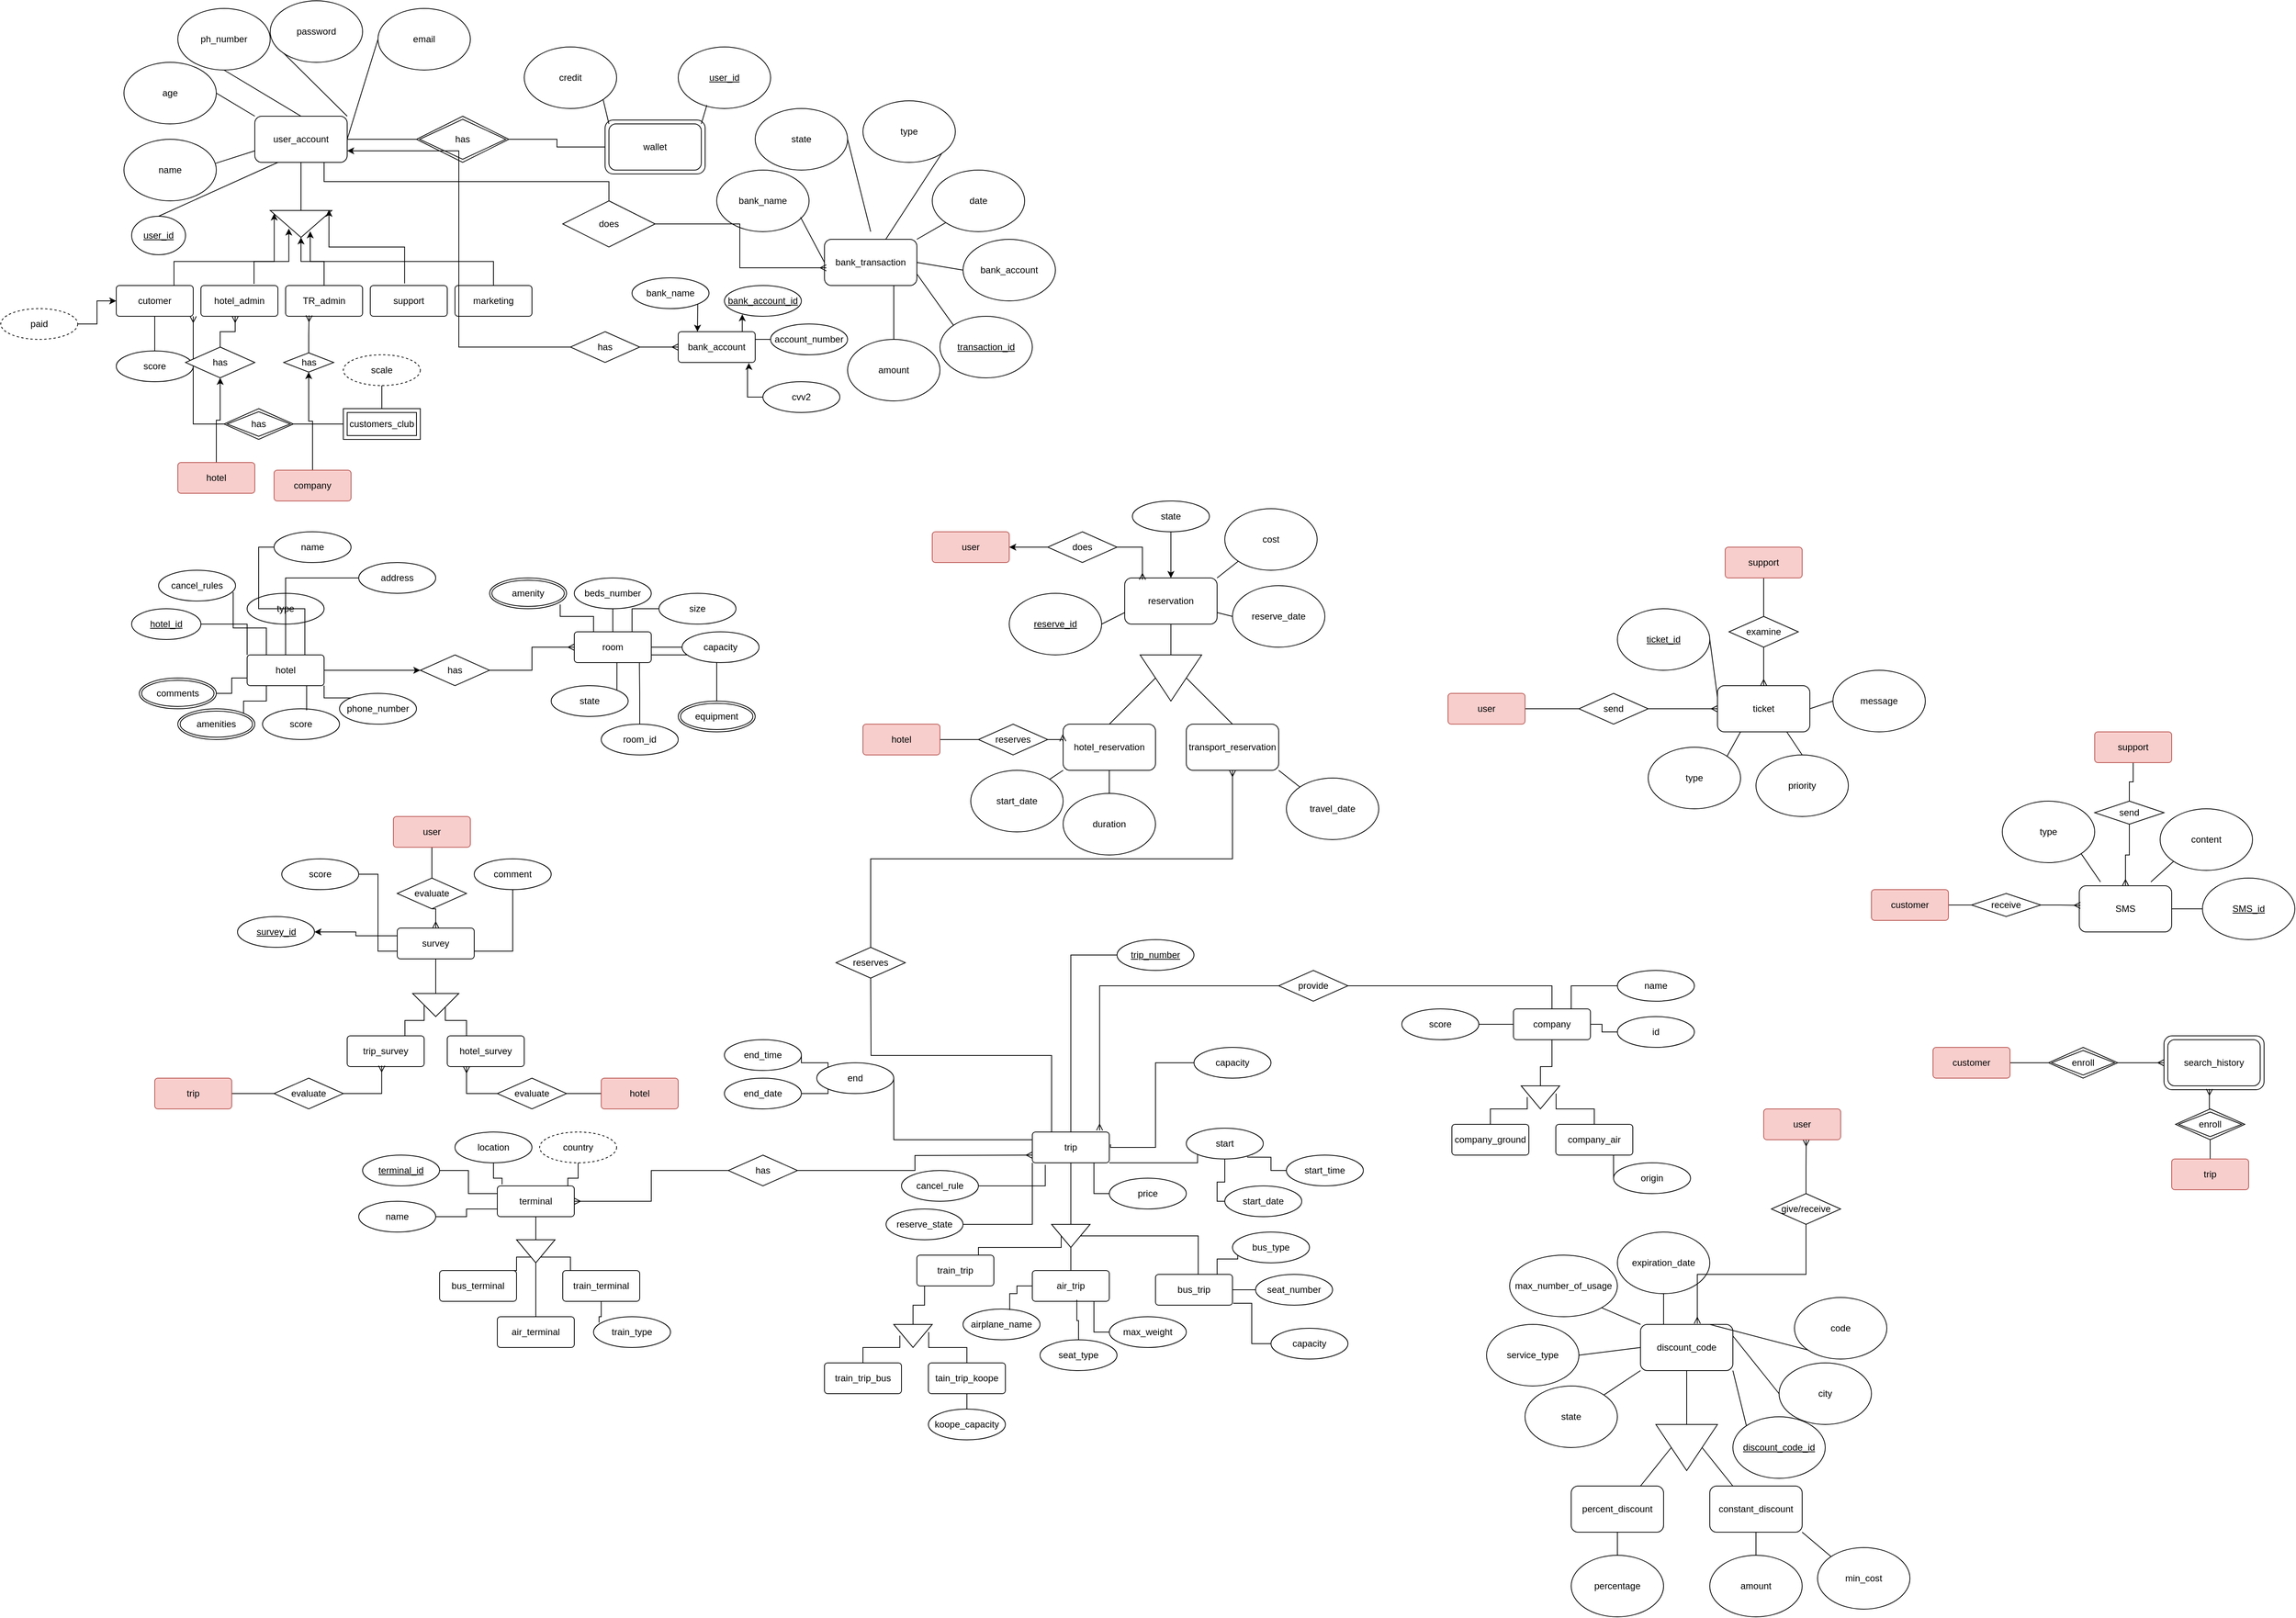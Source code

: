 <mxfile version="24.4.4" type="device">
  <diagram name="Page-1" id="LI03wRVbzCjM7W8S1Yru">
    <mxGraphModel dx="4882" dy="2260" grid="1" gridSize="10" guides="1" tooltips="1" connect="1" arrows="1" fold="1" page="1" pageScale="1" pageWidth="850" pageHeight="1100" math="0" shadow="0">
      <root>
        <mxCell id="0" />
        <mxCell id="1" parent="0" />
        <mxCell id="ICw0-tsvLoCsqjR65B9b-24" style="edgeStyle=orthogonalEdgeStyle;rounded=0;orthogonalLoop=1;jettySize=auto;html=1;exitX=1;exitY=0.5;exitDx=0;exitDy=0;entryX=0;entryY=0.5;entryDx=0;entryDy=0;endArrow=none;endFill=0;" edge="1" parent="1" source="ICw0-tsvLoCsqjR65B9b-1" target="ICw0-tsvLoCsqjR65B9b-23">
          <mxGeometry relative="1" as="geometry" />
        </mxCell>
        <mxCell id="ICw0-tsvLoCsqjR65B9b-89" style="edgeStyle=orthogonalEdgeStyle;rounded=0;orthogonalLoop=1;jettySize=auto;html=1;exitX=0.75;exitY=1;exitDx=0;exitDy=0;endArrow=none;endFill=0;" edge="1" parent="1" source="ICw0-tsvLoCsqjR65B9b-1" target="ICw0-tsvLoCsqjR65B9b-85">
          <mxGeometry relative="1" as="geometry" />
        </mxCell>
        <mxCell id="ICw0-tsvLoCsqjR65B9b-1" value="user_account" style="rounded=1;whiteSpace=wrap;html=1;" vertex="1" parent="1">
          <mxGeometry x="190" y="160" width="120" height="60" as="geometry" />
        </mxCell>
        <mxCell id="ICw0-tsvLoCsqjR65B9b-2" value="ph_number" style="ellipse;whiteSpace=wrap;html=1;" vertex="1" parent="1">
          <mxGeometry x="90" y="20" width="120" height="80" as="geometry" />
        </mxCell>
        <mxCell id="ICw0-tsvLoCsqjR65B9b-3" value="password" style="ellipse;whiteSpace=wrap;html=1;" vertex="1" parent="1">
          <mxGeometry x="210" y="10" width="120" height="80" as="geometry" />
        </mxCell>
        <mxCell id="ICw0-tsvLoCsqjR65B9b-4" value="name" style="ellipse;whiteSpace=wrap;html=1;" vertex="1" parent="1">
          <mxGeometry x="20" y="190" width="120" height="80" as="geometry" />
        </mxCell>
        <mxCell id="ICw0-tsvLoCsqjR65B9b-5" value="email" style="ellipse;whiteSpace=wrap;html=1;" vertex="1" parent="1">
          <mxGeometry x="350" y="20" width="120" height="80" as="geometry" />
        </mxCell>
        <mxCell id="ICw0-tsvLoCsqjR65B9b-6" value="age" style="ellipse;whiteSpace=wrap;html=1;" vertex="1" parent="1">
          <mxGeometry x="20" y="90" width="120" height="80" as="geometry" />
        </mxCell>
        <mxCell id="ICw0-tsvLoCsqjR65B9b-7" value="" style="endArrow=none;html=1;rounded=0;exitX=0;exitY=0.75;exitDx=0;exitDy=0;entryX=0.993;entryY=0.39;entryDx=0;entryDy=0;entryPerimeter=0;" edge="1" parent="1" source="ICw0-tsvLoCsqjR65B9b-1" target="ICw0-tsvLoCsqjR65B9b-4">
          <mxGeometry width="50" height="50" relative="1" as="geometry">
            <mxPoint x="290" y="240" as="sourcePoint" />
            <mxPoint x="340" y="190" as="targetPoint" />
          </mxGeometry>
        </mxCell>
        <mxCell id="ICw0-tsvLoCsqjR65B9b-8" value="" style="endArrow=none;html=1;rounded=0;entryX=0;entryY=0;entryDx=0;entryDy=0;exitX=1;exitY=0.5;exitDx=0;exitDy=0;" edge="1" parent="1" source="ICw0-tsvLoCsqjR65B9b-6" target="ICw0-tsvLoCsqjR65B9b-1">
          <mxGeometry width="50" height="50" relative="1" as="geometry">
            <mxPoint x="290" y="240" as="sourcePoint" />
            <mxPoint x="340" y="190" as="targetPoint" />
          </mxGeometry>
        </mxCell>
        <mxCell id="ICw0-tsvLoCsqjR65B9b-9" value="" style="endArrow=none;html=1;rounded=0;entryX=0.5;entryY=0;entryDx=0;entryDy=0;exitX=0.5;exitY=1;exitDx=0;exitDy=0;" edge="1" parent="1" source="ICw0-tsvLoCsqjR65B9b-2" target="ICw0-tsvLoCsqjR65B9b-1">
          <mxGeometry width="50" height="50" relative="1" as="geometry">
            <mxPoint x="290" y="240" as="sourcePoint" />
            <mxPoint x="340" y="190" as="targetPoint" />
          </mxGeometry>
        </mxCell>
        <mxCell id="ICw0-tsvLoCsqjR65B9b-10" value="" style="endArrow=none;html=1;rounded=0;entryX=0;entryY=1;entryDx=0;entryDy=0;exitX=1;exitY=0;exitDx=0;exitDy=0;" edge="1" parent="1" source="ICw0-tsvLoCsqjR65B9b-1" target="ICw0-tsvLoCsqjR65B9b-3">
          <mxGeometry width="50" height="50" relative="1" as="geometry">
            <mxPoint x="290" y="240" as="sourcePoint" />
            <mxPoint x="340" y="190" as="targetPoint" />
          </mxGeometry>
        </mxCell>
        <mxCell id="ICw0-tsvLoCsqjR65B9b-11" value="" style="endArrow=none;html=1;rounded=0;exitX=1;exitY=0.5;exitDx=0;exitDy=0;entryX=0;entryY=0.5;entryDx=0;entryDy=0;" edge="1" parent="1" source="ICw0-tsvLoCsqjR65B9b-1" target="ICw0-tsvLoCsqjR65B9b-5">
          <mxGeometry width="50" height="50" relative="1" as="geometry">
            <mxPoint x="290" y="240" as="sourcePoint" />
            <mxPoint x="340" y="190" as="targetPoint" />
          </mxGeometry>
        </mxCell>
        <mxCell id="ICw0-tsvLoCsqjR65B9b-12" value="&lt;u&gt;user_id&lt;/u&gt;" style="ellipse;whiteSpace=wrap;html=1;" vertex="1" parent="1">
          <mxGeometry x="30" y="290" width="70" height="50" as="geometry" />
        </mxCell>
        <mxCell id="ICw0-tsvLoCsqjR65B9b-13" value="" style="endArrow=none;html=1;rounded=0;entryX=0.25;entryY=1;entryDx=0;entryDy=0;exitX=0.5;exitY=0;exitDx=0;exitDy=0;" edge="1" parent="1" source="ICw0-tsvLoCsqjR65B9b-12" target="ICw0-tsvLoCsqjR65B9b-1">
          <mxGeometry width="50" height="50" relative="1" as="geometry">
            <mxPoint x="390" y="350" as="sourcePoint" />
            <mxPoint x="440" y="300" as="targetPoint" />
          </mxGeometry>
        </mxCell>
        <mxCell id="ICw0-tsvLoCsqjR65B9b-45" style="edgeStyle=orthogonalEdgeStyle;rounded=0;orthogonalLoop=1;jettySize=auto;html=1;exitX=0.5;exitY=0;exitDx=0;exitDy=0;endArrow=none;endFill=0;" edge="1" parent="1" source="ICw0-tsvLoCsqjR65B9b-14">
          <mxGeometry relative="1" as="geometry">
            <mxPoint x="80" y="395" as="targetPoint" />
          </mxGeometry>
        </mxCell>
        <mxCell id="ICw0-tsvLoCsqjR65B9b-69" style="edgeStyle=orthogonalEdgeStyle;rounded=0;orthogonalLoop=1;jettySize=auto;html=1;exitX=1;exitY=0.5;exitDx=0;exitDy=0;entryX=0;entryY=0.5;entryDx=0;entryDy=0;endArrow=none;endFill=0;" edge="1" parent="1" source="ICw0-tsvLoCsqjR65B9b-23" target="ICw0-tsvLoCsqjR65B9b-68">
          <mxGeometry relative="1" as="geometry" />
        </mxCell>
        <mxCell id="ICw0-tsvLoCsqjR65B9b-23" value="has" style="shape=rhombus;double=1;perimeter=rhombusPerimeter;whiteSpace=wrap;html=1;align=center;" vertex="1" parent="1">
          <mxGeometry x="400" y="160" width="120" height="60" as="geometry" />
        </mxCell>
        <mxCell id="ICw0-tsvLoCsqjR65B9b-30" style="edgeStyle=orthogonalEdgeStyle;rounded=0;orthogonalLoop=1;jettySize=auto;html=1;exitX=0;exitY=0.5;exitDx=0;exitDy=0;endArrow=none;endFill=0;" edge="1" parent="1" source="ICw0-tsvLoCsqjR65B9b-27" target="ICw0-tsvLoCsqjR65B9b-1">
          <mxGeometry relative="1" as="geometry" />
        </mxCell>
        <mxCell id="ICw0-tsvLoCsqjR65B9b-27" value="" style="triangle;whiteSpace=wrap;html=1;rotation=90;" vertex="1" parent="1">
          <mxGeometry x="232.5" y="260" width="35" height="80" as="geometry" />
        </mxCell>
        <mxCell id="ICw0-tsvLoCsqjR65B9b-44" style="edgeStyle=orthogonalEdgeStyle;rounded=0;orthogonalLoop=1;jettySize=auto;html=1;exitX=0.5;exitY=0;exitDx=0;exitDy=0;" edge="1" parent="1" source="ICw0-tsvLoCsqjR65B9b-59" target="ICw0-tsvLoCsqjR65B9b-27">
          <mxGeometry relative="1" as="geometry">
            <mxPoint x="495" y="355" as="sourcePoint" />
          </mxGeometry>
        </mxCell>
        <mxCell id="ICw0-tsvLoCsqjR65B9b-40" style="edgeStyle=orthogonalEdgeStyle;rounded=0;orthogonalLoop=1;jettySize=auto;html=1;exitX=0.75;exitY=0;exitDx=0;exitDy=0;entryX=0.114;entryY=0.935;entryDx=0;entryDy=0;entryPerimeter=0;" edge="1" parent="1" source="ICw0-tsvLoCsqjR65B9b-58" target="ICw0-tsvLoCsqjR65B9b-27">
          <mxGeometry relative="1" as="geometry">
            <mxPoint x="105" y="355" as="sourcePoint" />
          </mxGeometry>
        </mxCell>
        <mxCell id="ICw0-tsvLoCsqjR65B9b-41" style="edgeStyle=orthogonalEdgeStyle;rounded=0;orthogonalLoop=1;jettySize=auto;html=1;exitX=0.69;exitY=-0.05;exitDx=0;exitDy=0;entryX=0.672;entryY=0.698;entryDx=0;entryDy=0;entryPerimeter=0;exitPerimeter=0;" edge="1" parent="1" source="ICw0-tsvLoCsqjR65B9b-57" target="ICw0-tsvLoCsqjR65B9b-27">
          <mxGeometry relative="1" as="geometry">
            <mxPoint x="215" y="355" as="sourcePoint" />
          </mxGeometry>
        </mxCell>
        <mxCell id="ICw0-tsvLoCsqjR65B9b-42" style="edgeStyle=orthogonalEdgeStyle;rounded=0;orthogonalLoop=1;jettySize=auto;html=1;entryX=0.774;entryY=0.35;entryDx=0;entryDy=0;entryPerimeter=0;" edge="1" parent="1" source="ICw0-tsvLoCsqjR65B9b-61" target="ICw0-tsvLoCsqjR65B9b-27">
          <mxGeometry relative="1" as="geometry">
            <mxPoint x="275" y="355" as="sourcePoint" />
          </mxGeometry>
        </mxCell>
        <mxCell id="ICw0-tsvLoCsqjR65B9b-43" style="edgeStyle=orthogonalEdgeStyle;rounded=0;orthogonalLoop=1;jettySize=auto;html=1;exitX=0.446;exitY=-0.068;exitDx=0;exitDy=0;entryX=0.181;entryY=0.046;entryDx=0;entryDy=0;entryPerimeter=0;exitPerimeter=0;" edge="1" parent="1" source="ICw0-tsvLoCsqjR65B9b-60">
          <mxGeometry relative="1" as="geometry">
            <mxPoint x="385" y="347.81" as="sourcePoint" />
            <mxPoint x="286.32" y="281.645" as="targetPoint" />
            <Array as="points">
              <mxPoint x="385" y="330" />
              <mxPoint x="286" y="330" />
            </Array>
          </mxGeometry>
        </mxCell>
        <mxCell id="ICw0-tsvLoCsqjR65B9b-55" style="edgeStyle=orthogonalEdgeStyle;rounded=0;orthogonalLoop=1;jettySize=auto;html=1;exitX=0.5;exitY=0;exitDx=0;exitDy=0;endArrow=none;endFill=0;" edge="1" parent="1" source="ICw0-tsvLoCsqjR65B9b-56" target="ICw0-tsvLoCsqjR65B9b-58">
          <mxGeometry relative="1" as="geometry" />
        </mxCell>
        <mxCell id="ICw0-tsvLoCsqjR65B9b-56" value="score" style="ellipse;whiteSpace=wrap;html=1;align=center;" vertex="1" parent="1">
          <mxGeometry x="10" y="465" width="100" height="40" as="geometry" />
        </mxCell>
        <mxCell id="ICw0-tsvLoCsqjR65B9b-57" value="hotel_admin" style="rounded=1;arcSize=10;whiteSpace=wrap;html=1;align=center;" vertex="1" parent="1">
          <mxGeometry x="120" y="380" width="100" height="40" as="geometry" />
        </mxCell>
        <mxCell id="ICw0-tsvLoCsqjR65B9b-58" value="cutomer" style="rounded=1;arcSize=10;whiteSpace=wrap;html=1;align=center;" vertex="1" parent="1">
          <mxGeometry x="10" y="380" width="100" height="40" as="geometry" />
        </mxCell>
        <mxCell id="ICw0-tsvLoCsqjR65B9b-59" value="marketing" style="rounded=1;arcSize=10;whiteSpace=wrap;html=1;align=center;" vertex="1" parent="1">
          <mxGeometry x="450" y="380" width="100" height="40" as="geometry" />
        </mxCell>
        <mxCell id="ICw0-tsvLoCsqjR65B9b-60" value="support" style="rounded=1;arcSize=10;whiteSpace=wrap;html=1;align=center;" vertex="1" parent="1">
          <mxGeometry x="340" y="380" width="100" height="40" as="geometry" />
        </mxCell>
        <mxCell id="ICw0-tsvLoCsqjR65B9b-61" value="TR_admin" style="rounded=1;arcSize=10;whiteSpace=wrap;html=1;align=center;" vertex="1" parent="1">
          <mxGeometry x="230" y="380" width="100" height="40" as="geometry" />
        </mxCell>
        <mxCell id="ICw0-tsvLoCsqjR65B9b-63" value="wallet" style="rounded=1;whiteSpace=wrap;html=1;" vertex="1" parent="1">
          <mxGeometry x="650" y="170" width="120" height="60" as="geometry" />
        </mxCell>
        <mxCell id="ICw0-tsvLoCsqjR65B9b-64" value="credit" style="ellipse;whiteSpace=wrap;html=1;" vertex="1" parent="1">
          <mxGeometry x="540" y="70" width="120" height="80" as="geometry" />
        </mxCell>
        <mxCell id="ICw0-tsvLoCsqjR65B9b-65" value="&lt;u&gt;user_id&lt;/u&gt;" style="ellipse;whiteSpace=wrap;html=1;" vertex="1" parent="1">
          <mxGeometry x="740" y="70" width="120" height="80" as="geometry" />
        </mxCell>
        <mxCell id="ICw0-tsvLoCsqjR65B9b-66" value="" style="endArrow=none;html=1;rounded=0;entryX=0;entryY=0;entryDx=0;entryDy=0;exitX=1;exitY=1;exitDx=0;exitDy=0;" edge="1" parent="1" source="ICw0-tsvLoCsqjR65B9b-64" target="ICw0-tsvLoCsqjR65B9b-63">
          <mxGeometry width="50" height="50" relative="1" as="geometry">
            <mxPoint x="480" y="190" as="sourcePoint" />
            <mxPoint x="530" y="140" as="targetPoint" />
          </mxGeometry>
        </mxCell>
        <mxCell id="ICw0-tsvLoCsqjR65B9b-67" value="" style="endArrow=none;html=1;rounded=0;entryX=1;entryY=0;entryDx=0;entryDy=0;exitX=0.31;exitY=0.945;exitDx=0;exitDy=0;exitPerimeter=0;" edge="1" parent="1" source="ICw0-tsvLoCsqjR65B9b-65" target="ICw0-tsvLoCsqjR65B9b-63">
          <mxGeometry width="50" height="50" relative="1" as="geometry">
            <mxPoint x="480" y="190" as="sourcePoint" />
            <mxPoint x="530" y="140" as="targetPoint" />
          </mxGeometry>
        </mxCell>
        <mxCell id="ICw0-tsvLoCsqjR65B9b-68" value="" style="rounded=1;whiteSpace=wrap;html=1;fillColor=none;" vertex="1" parent="1">
          <mxGeometry x="645" y="165" width="130" height="70" as="geometry" />
        </mxCell>
        <mxCell id="ICw0-tsvLoCsqjR65B9b-70" value="bank_transaction" style="rounded=1;whiteSpace=wrap;html=1;" vertex="1" parent="1">
          <mxGeometry x="930" y="320" width="120" height="60" as="geometry" />
        </mxCell>
        <mxCell id="ICw0-tsvLoCsqjR65B9b-71" value="amount" style="ellipse;whiteSpace=wrap;html=1;" vertex="1" parent="1">
          <mxGeometry x="960" y="450" width="120" height="80" as="geometry" />
        </mxCell>
        <mxCell id="ICw0-tsvLoCsqjR65B9b-72" value="" style="endArrow=none;html=1;rounded=0;exitX=0.75;exitY=1;exitDx=0;exitDy=0;entryX=0.5;entryY=0;entryDx=0;entryDy=0;" edge="1" parent="1" source="ICw0-tsvLoCsqjR65B9b-70" target="ICw0-tsvLoCsqjR65B9b-71">
          <mxGeometry width="50" height="50" relative="1" as="geometry">
            <mxPoint x="1160" y="270" as="sourcePoint" />
            <mxPoint x="1210" y="220" as="targetPoint" />
          </mxGeometry>
        </mxCell>
        <mxCell id="ICw0-tsvLoCsqjR65B9b-73" value="bank_name" style="ellipse;whiteSpace=wrap;html=1;" vertex="1" parent="1">
          <mxGeometry x="790" y="230" width="120" height="80" as="geometry" />
        </mxCell>
        <mxCell id="ICw0-tsvLoCsqjR65B9b-74" value="" style="endArrow=none;html=1;rounded=0;exitX=0.907;exitY=0.765;exitDx=0;exitDy=0;entryX=0;entryY=0.5;entryDx=0;entryDy=0;exitPerimeter=0;" edge="1" parent="1" source="ICw0-tsvLoCsqjR65B9b-73" target="ICw0-tsvLoCsqjR65B9b-70">
          <mxGeometry width="50" height="50" relative="1" as="geometry">
            <mxPoint x="1100" y="210" as="sourcePoint" />
            <mxPoint x="1150" y="160" as="targetPoint" />
          </mxGeometry>
        </mxCell>
        <mxCell id="ICw0-tsvLoCsqjR65B9b-75" value="&lt;u&gt;transaction_id&lt;/u&gt;" style="ellipse;whiteSpace=wrap;html=1;" vertex="1" parent="1">
          <mxGeometry x="1080" y="420" width="120" height="80" as="geometry" />
        </mxCell>
        <mxCell id="ICw0-tsvLoCsqjR65B9b-76" value="" style="endArrow=none;html=1;rounded=0;exitX=1;exitY=0.75;exitDx=0;exitDy=0;entryX=0;entryY=0;entryDx=0;entryDy=0;" edge="1" parent="1" source="ICw0-tsvLoCsqjR65B9b-70" target="ICw0-tsvLoCsqjR65B9b-75">
          <mxGeometry width="50" height="50" relative="1" as="geometry">
            <mxPoint x="1100" y="430" as="sourcePoint" />
            <mxPoint x="1150" y="380" as="targetPoint" />
          </mxGeometry>
        </mxCell>
        <mxCell id="ICw0-tsvLoCsqjR65B9b-77" value="bank_account" style="ellipse;whiteSpace=wrap;html=1;" vertex="1" parent="1">
          <mxGeometry x="1110" y="320" width="120" height="80" as="geometry" />
        </mxCell>
        <mxCell id="ICw0-tsvLoCsqjR65B9b-78" value="" style="endArrow=none;html=1;rounded=0;exitX=1;exitY=0.5;exitDx=0;exitDy=0;entryX=0;entryY=0.5;entryDx=0;entryDy=0;" edge="1" parent="1" source="ICw0-tsvLoCsqjR65B9b-70" target="ICw0-tsvLoCsqjR65B9b-77">
          <mxGeometry width="50" height="50" relative="1" as="geometry">
            <mxPoint x="1100" y="430" as="sourcePoint" />
            <mxPoint x="1150" y="380" as="targetPoint" />
          </mxGeometry>
        </mxCell>
        <mxCell id="ICw0-tsvLoCsqjR65B9b-79" value="state" style="ellipse;whiteSpace=wrap;html=1;" vertex="1" parent="1">
          <mxGeometry x="840" y="150" width="120" height="80" as="geometry" />
        </mxCell>
        <mxCell id="ICw0-tsvLoCsqjR65B9b-80" value="" style="endArrow=none;html=1;rounded=0;exitX=1;exitY=0.5;exitDx=0;exitDy=0;" edge="1" parent="1" source="ICw0-tsvLoCsqjR65B9b-79">
          <mxGeometry width="50" height="50" relative="1" as="geometry">
            <mxPoint x="1100" y="390" as="sourcePoint" />
            <mxPoint x="990" y="310" as="targetPoint" />
          </mxGeometry>
        </mxCell>
        <mxCell id="ICw0-tsvLoCsqjR65B9b-81" value="date" style="ellipse;whiteSpace=wrap;html=1;" vertex="1" parent="1">
          <mxGeometry x="1070" y="230" width="120" height="80" as="geometry" />
        </mxCell>
        <mxCell id="ICw0-tsvLoCsqjR65B9b-82" value="" style="endArrow=none;html=1;rounded=0;exitX=1;exitY=0;exitDx=0;exitDy=0;entryX=0;entryY=1;entryDx=0;entryDy=0;" edge="1" parent="1" source="ICw0-tsvLoCsqjR65B9b-70" target="ICw0-tsvLoCsqjR65B9b-81">
          <mxGeometry width="50" height="50" relative="1" as="geometry">
            <mxPoint x="1120" y="340" as="sourcePoint" />
            <mxPoint x="1170" y="290" as="targetPoint" />
          </mxGeometry>
        </mxCell>
        <mxCell id="ICw0-tsvLoCsqjR65B9b-83" value="type" style="ellipse;whiteSpace=wrap;html=1;" vertex="1" parent="1">
          <mxGeometry x="980" y="140" width="120" height="80" as="geometry" />
        </mxCell>
        <mxCell id="ICw0-tsvLoCsqjR65B9b-84" value="" style="endArrow=none;html=1;rounded=0;exitX=1;exitY=1;exitDx=0;exitDy=0;" edge="1" parent="1" source="ICw0-tsvLoCsqjR65B9b-83" target="ICw0-tsvLoCsqjR65B9b-70">
          <mxGeometry width="50" height="50" relative="1" as="geometry">
            <mxPoint x="1120" y="480" as="sourcePoint" />
            <mxPoint x="1170" y="430" as="targetPoint" />
          </mxGeometry>
        </mxCell>
        <mxCell id="ICw0-tsvLoCsqjR65B9b-85" value="does" style="shape=rhombus;perimeter=rhombusPerimeter;whiteSpace=wrap;html=1;align=center;" vertex="1" parent="1">
          <mxGeometry x="590" y="270" width="120" height="60" as="geometry" />
        </mxCell>
        <mxCell id="ICw0-tsvLoCsqjR65B9b-87" style="edgeStyle=orthogonalEdgeStyle;rounded=0;orthogonalLoop=1;jettySize=auto;html=1;exitX=1;exitY=0.5;exitDx=0;exitDy=0;entryX=0.02;entryY=0.617;entryDx=0;entryDy=0;entryPerimeter=0;endArrow=ERmany;endFill=0;" edge="1" parent="1" source="ICw0-tsvLoCsqjR65B9b-85" target="ICw0-tsvLoCsqjR65B9b-70">
          <mxGeometry relative="1" as="geometry" />
        </mxCell>
        <mxCell id="ICw0-tsvLoCsqjR65B9b-110" style="edgeStyle=orthogonalEdgeStyle;rounded=0;orthogonalLoop=1;jettySize=auto;html=1;exitX=1;exitY=0.5;exitDx=0;exitDy=0;entryX=0;entryY=0;entryDx=0;entryDy=0;endArrow=none;endFill=0;" edge="1" parent="1" source="ICw0-tsvLoCsqjR65B9b-91" target="ICw0-tsvLoCsqjR65B9b-94">
          <mxGeometry relative="1" as="geometry">
            <mxPoint x="130" y="870.0" as="targetPoint" />
          </mxGeometry>
        </mxCell>
        <mxCell id="ICw0-tsvLoCsqjR65B9b-91" value="&lt;u&gt;hotel_id&lt;/u&gt;" style="ellipse;whiteSpace=wrap;html=1;" vertex="1" parent="1">
          <mxGeometry x="30" y="800" width="90" height="40" as="geometry" />
        </mxCell>
        <mxCell id="ICw0-tsvLoCsqjR65B9b-93" style="edgeStyle=orthogonalEdgeStyle;rounded=0;orthogonalLoop=1;jettySize=auto;html=1;exitX=0.25;exitY=1;exitDx=0;exitDy=0;entryX=1;entryY=0;entryDx=0;entryDy=0;endArrow=none;endFill=0;" edge="1" parent="1" source="ICw0-tsvLoCsqjR65B9b-94" target="ICw0-tsvLoCsqjR65B9b-107">
          <mxGeometry relative="1" as="geometry" />
        </mxCell>
        <mxCell id="ICw0-tsvLoCsqjR65B9b-156" style="edgeStyle=orthogonalEdgeStyle;rounded=0;orthogonalLoop=1;jettySize=auto;html=1;exitX=1;exitY=0.5;exitDx=0;exitDy=0;entryX=0;entryY=0.5;entryDx=0;entryDy=0;" edge="1" parent="1" source="ICw0-tsvLoCsqjR65B9b-94" target="ICw0-tsvLoCsqjR65B9b-155">
          <mxGeometry relative="1" as="geometry" />
        </mxCell>
        <mxCell id="ICw0-tsvLoCsqjR65B9b-94" value="hotel" style="rounded=1;arcSize=10;whiteSpace=wrap;html=1;align=center;" vertex="1" parent="1">
          <mxGeometry x="180" y="860" width="100" height="40" as="geometry" />
        </mxCell>
        <mxCell id="ICw0-tsvLoCsqjR65B9b-95" value="" style="edgeStyle=orthogonalEdgeStyle;rounded=0;orthogonalLoop=1;jettySize=auto;html=1;endArrow=none;endFill=0;" edge="1" parent="1" source="ICw0-tsvLoCsqjR65B9b-96" target="ICw0-tsvLoCsqjR65B9b-94">
          <mxGeometry relative="1" as="geometry" />
        </mxCell>
        <mxCell id="ICw0-tsvLoCsqjR65B9b-96" value="type" style="ellipse;whiteSpace=wrap;html=1;align=center;" vertex="1" parent="1">
          <mxGeometry x="180" y="780" width="100" height="40" as="geometry" />
        </mxCell>
        <mxCell id="ICw0-tsvLoCsqjR65B9b-97" value="cancel_rules" style="ellipse;whiteSpace=wrap;html=1;align=center;" vertex="1" parent="1">
          <mxGeometry x="65" y="750" width="100" height="40" as="geometry" />
        </mxCell>
        <mxCell id="ICw0-tsvLoCsqjR65B9b-98" style="edgeStyle=orthogonalEdgeStyle;rounded=0;orthogonalLoop=1;jettySize=auto;html=1;exitX=0.25;exitY=0;exitDx=0;exitDy=0;entryX=0.969;entryY=0.712;entryDx=0;entryDy=0;entryPerimeter=0;endArrow=none;endFill=0;" edge="1" parent="1" source="ICw0-tsvLoCsqjR65B9b-94" target="ICw0-tsvLoCsqjR65B9b-97">
          <mxGeometry relative="1" as="geometry" />
        </mxCell>
        <mxCell id="ICw0-tsvLoCsqjR65B9b-99" style="edgeStyle=orthogonalEdgeStyle;rounded=0;orthogonalLoop=1;jettySize=auto;html=1;exitX=0;exitY=0.5;exitDx=0;exitDy=0;entryX=0.75;entryY=0;entryDx=0;entryDy=0;endArrow=none;endFill=0;" edge="1" parent="1" source="ICw0-tsvLoCsqjR65B9b-100" target="ICw0-tsvLoCsqjR65B9b-94">
          <mxGeometry relative="1" as="geometry" />
        </mxCell>
        <mxCell id="ICw0-tsvLoCsqjR65B9b-100" value="name" style="ellipse;whiteSpace=wrap;html=1;align=center;" vertex="1" parent="1">
          <mxGeometry x="215" y="700" width="100" height="40" as="geometry" />
        </mxCell>
        <mxCell id="ICw0-tsvLoCsqjR65B9b-101" value="" style="edgeStyle=orthogonalEdgeStyle;rounded=0;orthogonalLoop=1;jettySize=auto;html=1;endArrow=none;endFill=0;" edge="1" parent="1" source="ICw0-tsvLoCsqjR65B9b-102" target="ICw0-tsvLoCsqjR65B9b-94">
          <mxGeometry relative="1" as="geometry" />
        </mxCell>
        <mxCell id="ICw0-tsvLoCsqjR65B9b-102" value="address" style="ellipse;whiteSpace=wrap;html=1;align=center;" vertex="1" parent="1">
          <mxGeometry x="325" y="740" width="100" height="40" as="geometry" />
        </mxCell>
        <mxCell id="ICw0-tsvLoCsqjR65B9b-103" style="edgeStyle=orthogonalEdgeStyle;rounded=0;orthogonalLoop=1;jettySize=auto;html=1;exitX=0;exitY=0;exitDx=0;exitDy=0;entryX=1;entryY=1;entryDx=0;entryDy=0;endArrow=none;endFill=0;" edge="1" parent="1" source="ICw0-tsvLoCsqjR65B9b-104" target="ICw0-tsvLoCsqjR65B9b-94">
          <mxGeometry relative="1" as="geometry" />
        </mxCell>
        <mxCell id="ICw0-tsvLoCsqjR65B9b-104" value="phone_number" style="ellipse;whiteSpace=wrap;html=1;align=center;" vertex="1" parent="1">
          <mxGeometry x="300" y="910" width="100" height="40" as="geometry" />
        </mxCell>
        <mxCell id="ICw0-tsvLoCsqjR65B9b-105" value="score" style="ellipse;whiteSpace=wrap;html=1;align=center;" vertex="1" parent="1">
          <mxGeometry x="200" y="930" width="100" height="40" as="geometry" />
        </mxCell>
        <mxCell id="ICw0-tsvLoCsqjR65B9b-106" style="edgeStyle=orthogonalEdgeStyle;rounded=0;orthogonalLoop=1;jettySize=auto;html=1;exitX=0.75;exitY=1;exitDx=0;exitDy=0;entryX=0.573;entryY=0.05;entryDx=0;entryDy=0;entryPerimeter=0;endArrow=none;endFill=0;" edge="1" parent="1" source="ICw0-tsvLoCsqjR65B9b-94" target="ICw0-tsvLoCsqjR65B9b-105">
          <mxGeometry relative="1" as="geometry" />
        </mxCell>
        <mxCell id="ICw0-tsvLoCsqjR65B9b-107" value="amenities" style="ellipse;shape=doubleEllipse;margin=3;whiteSpace=wrap;html=1;align=center;" vertex="1" parent="1">
          <mxGeometry x="90" y="930" width="100" height="40" as="geometry" />
        </mxCell>
        <mxCell id="ICw0-tsvLoCsqjR65B9b-108" style="edgeStyle=orthogonalEdgeStyle;rounded=0;orthogonalLoop=1;jettySize=auto;html=1;exitX=1;exitY=0.5;exitDx=0;exitDy=0;entryX=0;entryY=0.75;entryDx=0;entryDy=0;endArrow=none;endFill=0;" edge="1" parent="1" source="ICw0-tsvLoCsqjR65B9b-109" target="ICw0-tsvLoCsqjR65B9b-94">
          <mxGeometry relative="1" as="geometry" />
        </mxCell>
        <mxCell id="ICw0-tsvLoCsqjR65B9b-109" value="comments" style="ellipse;shape=doubleEllipse;margin=3;whiteSpace=wrap;html=1;align=center;" vertex="1" parent="1">
          <mxGeometry x="40" y="890" width="100" height="40" as="geometry" />
        </mxCell>
        <mxCell id="ICw0-tsvLoCsqjR65B9b-125" style="edgeStyle=orthogonalEdgeStyle;rounded=0;orthogonalLoop=1;jettySize=auto;html=1;exitX=1;exitY=0.25;exitDx=0;exitDy=0;entryX=0;entryY=0.5;entryDx=0;entryDy=0;endArrow=none;endFill=0;" edge="1" parent="1" source="ICw0-tsvLoCsqjR65B9b-113" target="ICw0-tsvLoCsqjR65B9b-123">
          <mxGeometry relative="1" as="geometry" />
        </mxCell>
        <mxCell id="ICw0-tsvLoCsqjR65B9b-113" value="bank_account" style="rounded=1;arcSize=10;whiteSpace=wrap;html=1;align=center;" vertex="1" parent="1">
          <mxGeometry x="740" y="440" width="100" height="40" as="geometry" />
        </mxCell>
        <mxCell id="ICw0-tsvLoCsqjR65B9b-116" style="edgeStyle=orthogonalEdgeStyle;rounded=0;orthogonalLoop=1;jettySize=auto;html=1;exitX=1;exitY=0.5;exitDx=0;exitDy=0;entryX=0;entryY=0.5;entryDx=0;entryDy=0;endArrow=ERmany;endFill=0;" edge="1" parent="1" source="ICw0-tsvLoCsqjR65B9b-115" target="ICw0-tsvLoCsqjR65B9b-113">
          <mxGeometry relative="1" as="geometry" />
        </mxCell>
        <mxCell id="ICw0-tsvLoCsqjR65B9b-117" style="edgeStyle=orthogonalEdgeStyle;rounded=0;orthogonalLoop=1;jettySize=auto;html=1;exitX=0;exitY=0.5;exitDx=0;exitDy=0;entryX=1;entryY=0.75;entryDx=0;entryDy=0;" edge="1" parent="1" source="ICw0-tsvLoCsqjR65B9b-115" target="ICw0-tsvLoCsqjR65B9b-1">
          <mxGeometry relative="1" as="geometry">
            <mxPoint x="330" y="210" as="targetPoint" />
          </mxGeometry>
        </mxCell>
        <mxCell id="ICw0-tsvLoCsqjR65B9b-115" value="has" style="shape=rhombus;perimeter=rhombusPerimeter;whiteSpace=wrap;html=1;align=center;" vertex="1" parent="1">
          <mxGeometry x="600" y="440" width="90" height="40" as="geometry" />
        </mxCell>
        <mxCell id="ICw0-tsvLoCsqjR65B9b-120" style="edgeStyle=orthogonalEdgeStyle;rounded=0;orthogonalLoop=1;jettySize=auto;html=1;exitX=1;exitY=1;exitDx=0;exitDy=0;entryX=0.25;entryY=0;entryDx=0;entryDy=0;" edge="1" parent="1" source="ICw0-tsvLoCsqjR65B9b-118" target="ICw0-tsvLoCsqjR65B9b-113">
          <mxGeometry relative="1" as="geometry" />
        </mxCell>
        <mxCell id="ICw0-tsvLoCsqjR65B9b-118" value="bank_name" style="ellipse;whiteSpace=wrap;html=1;align=center;" vertex="1" parent="1">
          <mxGeometry x="680" y="370" width="100" height="40" as="geometry" />
        </mxCell>
        <mxCell id="ICw0-tsvLoCsqjR65B9b-121" value="&lt;u&gt;bank_account_id&lt;/u&gt;" style="ellipse;whiteSpace=wrap;html=1;align=center;" vertex="1" parent="1">
          <mxGeometry x="800" y="380" width="100" height="40" as="geometry" />
        </mxCell>
        <mxCell id="ICw0-tsvLoCsqjR65B9b-122" style="edgeStyle=orthogonalEdgeStyle;rounded=0;orthogonalLoop=1;jettySize=auto;html=1;exitX=0.75;exitY=0;exitDx=0;exitDy=0;entryX=0.232;entryY=0.937;entryDx=0;entryDy=0;entryPerimeter=0;" edge="1" parent="1" source="ICw0-tsvLoCsqjR65B9b-113" target="ICw0-tsvLoCsqjR65B9b-121">
          <mxGeometry relative="1" as="geometry" />
        </mxCell>
        <mxCell id="ICw0-tsvLoCsqjR65B9b-123" value="account_number" style="ellipse;whiteSpace=wrap;html=1;align=center;" vertex="1" parent="1">
          <mxGeometry x="860" y="430" width="100" height="40" as="geometry" />
        </mxCell>
        <mxCell id="ICw0-tsvLoCsqjR65B9b-126" value="cvv2" style="ellipse;whiteSpace=wrap;html=1;align=center;" vertex="1" parent="1">
          <mxGeometry x="850" y="505" width="100" height="40" as="geometry" />
        </mxCell>
        <mxCell id="ICw0-tsvLoCsqjR65B9b-127" style="edgeStyle=orthogonalEdgeStyle;rounded=0;orthogonalLoop=1;jettySize=auto;html=1;entryX=0.918;entryY=1.017;entryDx=0;entryDy=0;entryPerimeter=0;" edge="1" parent="1" source="ICw0-tsvLoCsqjR65B9b-126" target="ICw0-tsvLoCsqjR65B9b-113">
          <mxGeometry relative="1" as="geometry" />
        </mxCell>
        <mxCell id="ICw0-tsvLoCsqjR65B9b-141" style="edgeStyle=orthogonalEdgeStyle;rounded=0;orthogonalLoop=1;jettySize=auto;html=1;exitX=0.75;exitY=0;exitDx=0;exitDy=0;entryX=0;entryY=0.5;entryDx=0;entryDy=0;endArrow=none;endFill=0;strokeColor=default;" edge="1" parent="1" source="ICw0-tsvLoCsqjR65B9b-144" target="ICw0-tsvLoCsqjR65B9b-147">
          <mxGeometry relative="1" as="geometry" />
        </mxCell>
        <mxCell id="ICw0-tsvLoCsqjR65B9b-142" style="edgeStyle=orthogonalEdgeStyle;rounded=0;orthogonalLoop=1;jettySize=auto;html=1;exitX=1;exitY=0.75;exitDx=0;exitDy=0;endArrow=none;endFill=0;" edge="1" parent="1" source="ICw0-tsvLoCsqjR65B9b-144" target="ICw0-tsvLoCsqjR65B9b-150">
          <mxGeometry relative="1" as="geometry" />
        </mxCell>
        <mxCell id="ICw0-tsvLoCsqjR65B9b-143" style="edgeStyle=orthogonalEdgeStyle;rounded=0;orthogonalLoop=1;jettySize=auto;html=1;exitX=0.5;exitY=1;exitDx=0;exitDy=0;entryX=1;entryY=0;entryDx=0;entryDy=0;endArrow=none;endFill=0;" edge="1" parent="1" source="ICw0-tsvLoCsqjR65B9b-144" target="ICw0-tsvLoCsqjR65B9b-153">
          <mxGeometry relative="1" as="geometry" />
        </mxCell>
        <mxCell id="ICw0-tsvLoCsqjR65B9b-144" value="room" style="rounded=1;arcSize=10;whiteSpace=wrap;html=1;align=center;" vertex="1" parent="1">
          <mxGeometry x="605" y="830" width="100" height="40" as="geometry" />
        </mxCell>
        <mxCell id="ICw0-tsvLoCsqjR65B9b-145" value="" style="edgeStyle=orthogonalEdgeStyle;rounded=0;orthogonalLoop=1;jettySize=auto;html=1;endArrow=none;endFill=0;" edge="1" parent="1" source="ICw0-tsvLoCsqjR65B9b-146" target="ICw0-tsvLoCsqjR65B9b-144">
          <mxGeometry relative="1" as="geometry" />
        </mxCell>
        <mxCell id="ICw0-tsvLoCsqjR65B9b-146" value="beds_number" style="ellipse;whiteSpace=wrap;html=1;align=center;" vertex="1" parent="1">
          <mxGeometry x="605" y="760" width="100" height="40" as="geometry" />
        </mxCell>
        <mxCell id="ICw0-tsvLoCsqjR65B9b-147" value="size" style="ellipse;whiteSpace=wrap;html=1;align=center;" vertex="1" parent="1">
          <mxGeometry x="715" y="780" width="100" height="40" as="geometry" />
        </mxCell>
        <mxCell id="ICw0-tsvLoCsqjR65B9b-148" value="" style="edgeStyle=orthogonalEdgeStyle;rounded=0;orthogonalLoop=1;jettySize=auto;html=1;endArrow=none;endFill=0;" edge="1" parent="1" source="ICw0-tsvLoCsqjR65B9b-149" target="ICw0-tsvLoCsqjR65B9b-144">
          <mxGeometry relative="1" as="geometry" />
        </mxCell>
        <mxCell id="ICw0-tsvLoCsqjR65B9b-149" value="capacity" style="ellipse;whiteSpace=wrap;html=1;align=center;" vertex="1" parent="1">
          <mxGeometry x="745" y="830" width="100" height="40" as="geometry" />
        </mxCell>
        <mxCell id="ICw0-tsvLoCsqjR65B9b-150" value="equipment" style="ellipse;shape=doubleEllipse;margin=3;whiteSpace=wrap;html=1;align=center;" vertex="1" parent="1">
          <mxGeometry x="740" y="920" width="100" height="40" as="geometry" />
        </mxCell>
        <mxCell id="ICw0-tsvLoCsqjR65B9b-151" value="amenity" style="ellipse;shape=doubleEllipse;margin=3;whiteSpace=wrap;html=1;align=center;" vertex="1" parent="1">
          <mxGeometry x="495" y="760" width="100" height="40" as="geometry" />
        </mxCell>
        <mxCell id="ICw0-tsvLoCsqjR65B9b-152" style="edgeStyle=orthogonalEdgeStyle;rounded=0;orthogonalLoop=1;jettySize=auto;html=1;exitX=0.25;exitY=0;exitDx=0;exitDy=0;entryX=0.917;entryY=0.862;entryDx=0;entryDy=0;entryPerimeter=0;endArrow=none;endFill=0;" edge="1" parent="1" source="ICw0-tsvLoCsqjR65B9b-144" target="ICw0-tsvLoCsqjR65B9b-151">
          <mxGeometry relative="1" as="geometry" />
        </mxCell>
        <mxCell id="ICw0-tsvLoCsqjR65B9b-153" value="state" style="ellipse;whiteSpace=wrap;html=1;align=center;" vertex="1" parent="1">
          <mxGeometry x="575" y="900" width="100" height="40" as="geometry" />
        </mxCell>
        <mxCell id="ICw0-tsvLoCsqjR65B9b-157" style="edgeStyle=orthogonalEdgeStyle;rounded=0;orthogonalLoop=1;jettySize=auto;html=1;exitX=1;exitY=0.5;exitDx=0;exitDy=0;entryX=0;entryY=0.5;entryDx=0;entryDy=0;endArrow=ERmany;endFill=0;" edge="1" parent="1" source="ICw0-tsvLoCsqjR65B9b-155" target="ICw0-tsvLoCsqjR65B9b-144">
          <mxGeometry relative="1" as="geometry" />
        </mxCell>
        <mxCell id="ICw0-tsvLoCsqjR65B9b-155" value="has" style="shape=rhombus;perimeter=rhombusPerimeter;whiteSpace=wrap;html=1;align=center;" vertex="1" parent="1">
          <mxGeometry x="405" y="860" width="90" height="40" as="geometry" />
        </mxCell>
        <mxCell id="ICw0-tsvLoCsqjR65B9b-168" style="edgeStyle=orthogonalEdgeStyle;rounded=0;orthogonalLoop=1;jettySize=auto;html=1;exitX=0;exitY=0.5;exitDx=0;exitDy=0;entryX=1;entryY=0.5;entryDx=0;entryDy=0;endArrow=none;endFill=0;" edge="1" parent="1" source="ICw0-tsvLoCsqjR65B9b-160" target="ICw0-tsvLoCsqjR65B9b-164">
          <mxGeometry relative="1" as="geometry" />
        </mxCell>
        <mxCell id="ICw0-tsvLoCsqjR65B9b-160" value="customers_club" style="shape=ext;margin=3;double=1;whiteSpace=wrap;html=1;align=center;" vertex="1" parent="1">
          <mxGeometry x="305" y="540" width="100" height="40" as="geometry" />
        </mxCell>
        <mxCell id="ICw0-tsvLoCsqjR65B9b-161" value="" style="edgeStyle=orthogonalEdgeStyle;rounded=0;orthogonalLoop=1;jettySize=auto;html=1;endArrow=none;endFill=0;" edge="1" parent="1" source="ICw0-tsvLoCsqjR65B9b-162" target="ICw0-tsvLoCsqjR65B9b-160">
          <mxGeometry relative="1" as="geometry" />
        </mxCell>
        <mxCell id="ICw0-tsvLoCsqjR65B9b-162" value="scale" style="ellipse;whiteSpace=wrap;html=1;align=center;dashed=1;" vertex="1" parent="1">
          <mxGeometry x="305" y="470" width="100" height="40" as="geometry" />
        </mxCell>
        <mxCell id="ICw0-tsvLoCsqjR65B9b-169" style="edgeStyle=orthogonalEdgeStyle;rounded=0;orthogonalLoop=1;jettySize=auto;html=1;exitX=0;exitY=0.5;exitDx=0;exitDy=0;entryX=1;entryY=1;entryDx=0;entryDy=0;endArrow=ERmany;endFill=0;" edge="1" parent="1" source="ICw0-tsvLoCsqjR65B9b-164" target="ICw0-tsvLoCsqjR65B9b-58">
          <mxGeometry relative="1" as="geometry" />
        </mxCell>
        <mxCell id="ICw0-tsvLoCsqjR65B9b-164" value="has" style="shape=rhombus;double=1;perimeter=rhombusPerimeter;whiteSpace=wrap;html=1;align=center;" vertex="1" parent="1">
          <mxGeometry x="150" y="540" width="90" height="40" as="geometry" />
        </mxCell>
        <mxCell id="ICw0-tsvLoCsqjR65B9b-171" value="room_id" style="ellipse;whiteSpace=wrap;html=1;align=center;" vertex="1" parent="1">
          <mxGeometry x="640" y="950" width="100" height="40" as="geometry" />
        </mxCell>
        <mxCell id="ICw0-tsvLoCsqjR65B9b-172" style="edgeStyle=orthogonalEdgeStyle;rounded=0;orthogonalLoop=1;jettySize=auto;html=1;exitX=0.5;exitY=0;exitDx=0;exitDy=0;entryX=0.846;entryY=1.014;entryDx=0;entryDy=0;entryPerimeter=0;endArrow=none;endFill=0;" edge="1" parent="1" source="ICw0-tsvLoCsqjR65B9b-171" target="ICw0-tsvLoCsqjR65B9b-144">
          <mxGeometry relative="1" as="geometry" />
        </mxCell>
        <mxCell id="ICw0-tsvLoCsqjR65B9b-173" value="reservation" style="rounded=1;whiteSpace=wrap;html=1;" vertex="1" parent="1">
          <mxGeometry x="1320" y="760" width="120" height="60" as="geometry" />
        </mxCell>
        <mxCell id="ICw0-tsvLoCsqjR65B9b-174" value="cost" style="ellipse;whiteSpace=wrap;html=1;" vertex="1" parent="1">
          <mxGeometry x="1450" y="670" width="120" height="80" as="geometry" />
        </mxCell>
        <mxCell id="ICw0-tsvLoCsqjR65B9b-175" value="" style="triangle;whiteSpace=wrap;html=1;rotation=90;" vertex="1" parent="1">
          <mxGeometry x="1350" y="850" width="60" height="80" as="geometry" />
        </mxCell>
        <mxCell id="ICw0-tsvLoCsqjR65B9b-176" value="" style="endArrow=none;html=1;rounded=0;exitX=0.5;exitY=1;exitDx=0;exitDy=0;entryX=0;entryY=0.5;entryDx=0;entryDy=0;" edge="1" parent="1" source="ICw0-tsvLoCsqjR65B9b-173" target="ICw0-tsvLoCsqjR65B9b-175">
          <mxGeometry width="50" height="50" relative="1" as="geometry">
            <mxPoint x="1390" y="790" as="sourcePoint" />
            <mxPoint x="1440" y="740" as="targetPoint" />
          </mxGeometry>
        </mxCell>
        <mxCell id="ICw0-tsvLoCsqjR65B9b-177" value="hotel_reservation" style="rounded=1;whiteSpace=wrap;html=1;" vertex="1" parent="1">
          <mxGeometry x="1240" y="950" width="120" height="60" as="geometry" />
        </mxCell>
        <mxCell id="ICw0-tsvLoCsqjR65B9b-178" value="transport_reservation" style="rounded=1;whiteSpace=wrap;html=1;" vertex="1" parent="1">
          <mxGeometry x="1400" y="950" width="120" height="60" as="geometry" />
        </mxCell>
        <mxCell id="ICw0-tsvLoCsqjR65B9b-179" value="" style="endArrow=none;html=1;rounded=0;exitX=0.5;exitY=1;exitDx=0;exitDy=0;entryX=0.5;entryY=0;entryDx=0;entryDy=0;" edge="1" parent="1" source="ICw0-tsvLoCsqjR65B9b-175" target="ICw0-tsvLoCsqjR65B9b-177">
          <mxGeometry width="50" height="50" relative="1" as="geometry">
            <mxPoint x="1390" y="790" as="sourcePoint" />
            <mxPoint x="1440" y="740" as="targetPoint" />
          </mxGeometry>
        </mxCell>
        <mxCell id="ICw0-tsvLoCsqjR65B9b-180" value="" style="endArrow=none;html=1;rounded=0;exitX=0.5;exitY=0;exitDx=0;exitDy=0;entryX=0.5;entryY=0;entryDx=0;entryDy=0;" edge="1" parent="1" source="ICw0-tsvLoCsqjR65B9b-175" target="ICw0-tsvLoCsqjR65B9b-178">
          <mxGeometry width="50" height="50" relative="1" as="geometry">
            <mxPoint x="1390" y="790" as="sourcePoint" />
            <mxPoint x="1440" y="740" as="targetPoint" />
          </mxGeometry>
        </mxCell>
        <mxCell id="ICw0-tsvLoCsqjR65B9b-181" value="" style="endArrow=none;html=1;rounded=0;entryX=1;entryY=0;entryDx=0;entryDy=0;exitX=0;exitY=1;exitDx=0;exitDy=0;" edge="1" parent="1" source="ICw0-tsvLoCsqjR65B9b-174" target="ICw0-tsvLoCsqjR65B9b-173">
          <mxGeometry width="50" height="50" relative="1" as="geometry">
            <mxPoint x="1390" y="900" as="sourcePoint" />
            <mxPoint x="1440" y="850" as="targetPoint" />
          </mxGeometry>
        </mxCell>
        <mxCell id="ICw0-tsvLoCsqjR65B9b-185" value="start_date" style="ellipse;whiteSpace=wrap;html=1;" vertex="1" parent="1">
          <mxGeometry x="1120" y="1010" width="120" height="80" as="geometry" />
        </mxCell>
        <mxCell id="ICw0-tsvLoCsqjR65B9b-186" value="duration" style="ellipse;whiteSpace=wrap;html=1;" vertex="1" parent="1">
          <mxGeometry x="1240" y="1040" width="120" height="80" as="geometry" />
        </mxCell>
        <mxCell id="ICw0-tsvLoCsqjR65B9b-187" value="reserve_date" style="ellipse;whiteSpace=wrap;html=1;" vertex="1" parent="1">
          <mxGeometry x="1460" y="770" width="120" height="80" as="geometry" />
        </mxCell>
        <mxCell id="ICw0-tsvLoCsqjR65B9b-188" value="&lt;u&gt;reserve_id&lt;/u&gt;" style="ellipse;whiteSpace=wrap;html=1;" vertex="1" parent="1">
          <mxGeometry x="1170" y="780" width="120" height="80" as="geometry" />
        </mxCell>
        <mxCell id="ICw0-tsvLoCsqjR65B9b-189" value="travel_date" style="ellipse;whiteSpace=wrap;html=1;" vertex="1" parent="1">
          <mxGeometry x="1530" y="1020" width="120" height="80" as="geometry" />
        </mxCell>
        <mxCell id="ICw0-tsvLoCsqjR65B9b-190" value="" style="endArrow=none;html=1;rounded=0;exitX=0;exitY=1;exitDx=0;exitDy=0;entryX=1;entryY=0;entryDx=0;entryDy=0;" edge="1" parent="1" source="ICw0-tsvLoCsqjR65B9b-177" target="ICw0-tsvLoCsqjR65B9b-185">
          <mxGeometry width="50" height="50" relative="1" as="geometry">
            <mxPoint x="1390" y="890" as="sourcePoint" />
            <mxPoint x="1440" y="840" as="targetPoint" />
          </mxGeometry>
        </mxCell>
        <mxCell id="ICw0-tsvLoCsqjR65B9b-191" value="" style="endArrow=none;html=1;rounded=0;entryX=0;entryY=0.5;entryDx=0;entryDy=0;exitX=1;exitY=0.75;exitDx=0;exitDy=0;" edge="1" parent="1" source="ICw0-tsvLoCsqjR65B9b-173" target="ICw0-tsvLoCsqjR65B9b-187">
          <mxGeometry width="50" height="50" relative="1" as="geometry">
            <mxPoint x="1390" y="890" as="sourcePoint" />
            <mxPoint x="1440" y="840" as="targetPoint" />
          </mxGeometry>
        </mxCell>
        <mxCell id="ICw0-tsvLoCsqjR65B9b-193" value="" style="endArrow=none;html=1;rounded=0;exitX=1;exitY=0.5;exitDx=0;exitDy=0;entryX=0;entryY=0.75;entryDx=0;entryDy=0;" edge="1" parent="1" source="ICw0-tsvLoCsqjR65B9b-188" target="ICw0-tsvLoCsqjR65B9b-173">
          <mxGeometry width="50" height="50" relative="1" as="geometry">
            <mxPoint x="1390" y="890" as="sourcePoint" />
            <mxPoint x="1440" y="840" as="targetPoint" />
          </mxGeometry>
        </mxCell>
        <mxCell id="ICw0-tsvLoCsqjR65B9b-194" value="" style="endArrow=none;html=1;rounded=0;entryX=1;entryY=1;entryDx=0;entryDy=0;exitX=0;exitY=0;exitDx=0;exitDy=0;" edge="1" parent="1" source="ICw0-tsvLoCsqjR65B9b-189" target="ICw0-tsvLoCsqjR65B9b-178">
          <mxGeometry width="50" height="50" relative="1" as="geometry">
            <mxPoint x="1390" y="890" as="sourcePoint" />
            <mxPoint x="1440" y="840" as="targetPoint" />
          </mxGeometry>
        </mxCell>
        <mxCell id="ICw0-tsvLoCsqjR65B9b-195" value="" style="endArrow=none;html=1;rounded=0;exitX=0.5;exitY=1;exitDx=0;exitDy=0;entryX=0.5;entryY=0;entryDx=0;entryDy=0;" edge="1" parent="1" source="ICw0-tsvLoCsqjR65B9b-177" target="ICw0-tsvLoCsqjR65B9b-186">
          <mxGeometry width="50" height="50" relative="1" as="geometry">
            <mxPoint x="1390" y="890" as="sourcePoint" />
            <mxPoint x="1440" y="840" as="targetPoint" />
          </mxGeometry>
        </mxCell>
        <mxCell id="ICw0-tsvLoCsqjR65B9b-196" style="edgeStyle=orthogonalEdgeStyle;rounded=0;orthogonalLoop=1;jettySize=auto;html=1;exitX=0.5;exitY=1;exitDx=0;exitDy=0;entryX=0.5;entryY=0;entryDx=0;entryDy=0;" edge="1" parent="1" source="ICw0-tsvLoCsqjR65B9b-197" target="ICw0-tsvLoCsqjR65B9b-173">
          <mxGeometry relative="1" as="geometry" />
        </mxCell>
        <mxCell id="ICw0-tsvLoCsqjR65B9b-197" value="state" style="ellipse;whiteSpace=wrap;html=1;align=center;" vertex="1" parent="1">
          <mxGeometry x="1330" y="660" width="100" height="40" as="geometry" />
        </mxCell>
        <mxCell id="ICw0-tsvLoCsqjR65B9b-198" value="user" style="rounded=1;arcSize=10;whiteSpace=wrap;html=1;align=center;fillColor=#f8cecc;strokeColor=#b85450;" vertex="1" parent="1">
          <mxGeometry x="1070" y="700" width="100" height="40" as="geometry" />
        </mxCell>
        <mxCell id="ICw0-tsvLoCsqjR65B9b-201" style="edgeStyle=orthogonalEdgeStyle;rounded=0;orthogonalLoop=1;jettySize=auto;html=1;exitX=0;exitY=0.5;exitDx=0;exitDy=0;entryX=1;entryY=0.5;entryDx=0;entryDy=0;" edge="1" parent="1" source="ICw0-tsvLoCsqjR65B9b-199" target="ICw0-tsvLoCsqjR65B9b-198">
          <mxGeometry relative="1" as="geometry" />
        </mxCell>
        <mxCell id="ICw0-tsvLoCsqjR65B9b-199" value="does" style="shape=rhombus;perimeter=rhombusPerimeter;whiteSpace=wrap;html=1;align=center;" vertex="1" parent="1">
          <mxGeometry x="1220" y="700" width="90" height="40" as="geometry" />
        </mxCell>
        <mxCell id="ICw0-tsvLoCsqjR65B9b-200" style="edgeStyle=orthogonalEdgeStyle;rounded=0;orthogonalLoop=1;jettySize=auto;html=1;exitX=1;exitY=0.5;exitDx=0;exitDy=0;entryX=0.192;entryY=0.037;entryDx=0;entryDy=0;entryPerimeter=0;endArrow=ERmany;endFill=0;" edge="1" parent="1" source="ICw0-tsvLoCsqjR65B9b-199" target="ICw0-tsvLoCsqjR65B9b-173">
          <mxGeometry relative="1" as="geometry" />
        </mxCell>
        <mxCell id="ICw0-tsvLoCsqjR65B9b-204" style="edgeStyle=orthogonalEdgeStyle;rounded=0;orthogonalLoop=1;jettySize=auto;html=1;exitX=1;exitY=0.5;exitDx=0;exitDy=0;endArrow=none;endFill=0;" edge="1" parent="1" source="ICw0-tsvLoCsqjR65B9b-202" target="ICw0-tsvLoCsqjR65B9b-203">
          <mxGeometry relative="1" as="geometry" />
        </mxCell>
        <mxCell id="ICw0-tsvLoCsqjR65B9b-202" value="hotel" style="rounded=1;arcSize=10;whiteSpace=wrap;html=1;align=center;fillColor=#f8cecc;strokeColor=#b85450;" vertex="1" parent="1">
          <mxGeometry x="980" y="950" width="100" height="40" as="geometry" />
        </mxCell>
        <mxCell id="ICw0-tsvLoCsqjR65B9b-203" value="reserves" style="shape=rhombus;perimeter=rhombusPerimeter;whiteSpace=wrap;html=1;align=center;" vertex="1" parent="1">
          <mxGeometry x="1130" y="950" width="90" height="40" as="geometry" />
        </mxCell>
        <mxCell id="ICw0-tsvLoCsqjR65B9b-205" style="edgeStyle=orthogonalEdgeStyle;rounded=0;orthogonalLoop=1;jettySize=auto;html=1;exitX=1;exitY=0.5;exitDx=0;exitDy=0;entryX=-0.003;entryY=0.37;entryDx=0;entryDy=0;entryPerimeter=0;endArrow=ERmany;endFill=0;" edge="1" parent="1" source="ICw0-tsvLoCsqjR65B9b-203" target="ICw0-tsvLoCsqjR65B9b-177">
          <mxGeometry relative="1" as="geometry">
            <Array as="points">
              <mxPoint x="1240" y="970" />
            </Array>
          </mxGeometry>
        </mxCell>
        <mxCell id="ICw0-tsvLoCsqjR65B9b-207" style="edgeStyle=orthogonalEdgeStyle;rounded=0;orthogonalLoop=1;jettySize=auto;html=1;exitX=1;exitY=1;exitDx=0;exitDy=0;entryX=0;entryY=1;entryDx=0;entryDy=0;endArrow=none;endFill=0;" edge="1" parent="1" source="ICw0-tsvLoCsqjR65B9b-210" target="ICw0-tsvLoCsqjR65B9b-217">
          <mxGeometry relative="1" as="geometry">
            <mxPoint x="1300.002" y="1529.138" as="sourcePoint" />
            <mxPoint x="1485.357" y="1509.996" as="targetPoint" />
            <Array as="points">
              <mxPoint x="1415" y="1520" />
            </Array>
          </mxGeometry>
        </mxCell>
        <mxCell id="ICw0-tsvLoCsqjR65B9b-209" style="edgeStyle=orthogonalEdgeStyle;rounded=0;orthogonalLoop=1;jettySize=auto;html=1;entryX=1;entryY=0.5;entryDx=0;entryDy=0;endArrow=none;endFill=0;" edge="1" parent="1" source="ICw0-tsvLoCsqjR65B9b-210" target="ICw0-tsvLoCsqjR65B9b-231">
          <mxGeometry relative="1" as="geometry" />
        </mxCell>
        <mxCell id="ICw0-tsvLoCsqjR65B9b-265" style="edgeStyle=orthogonalEdgeStyle;rounded=0;orthogonalLoop=1;jettySize=auto;html=1;exitX=0.25;exitY=0;exitDx=0;exitDy=0;endArrow=none;endFill=0;" edge="1" parent="1" source="ICw0-tsvLoCsqjR65B9b-210">
          <mxGeometry relative="1" as="geometry">
            <mxPoint x="990" y="1280" as="targetPoint" />
          </mxGeometry>
        </mxCell>
        <mxCell id="ICw0-tsvLoCsqjR65B9b-210" value="trip" style="rounded=1;arcSize=10;whiteSpace=wrap;html=1;align=center;" vertex="1" parent="1">
          <mxGeometry x="1200.002" y="1479.998" width="100" height="40" as="geometry" />
        </mxCell>
        <mxCell id="ICw0-tsvLoCsqjR65B9b-211" value="" style="edgeStyle=orthogonalEdgeStyle;rounded=0;orthogonalLoop=1;jettySize=auto;html=1;endArrow=none;endFill=0;" edge="1" parent="1" source="ICw0-tsvLoCsqjR65B9b-212" target="ICw0-tsvLoCsqjR65B9b-210">
          <mxGeometry relative="1" as="geometry" />
        </mxCell>
        <mxCell id="ICw0-tsvLoCsqjR65B9b-212" value="&lt;u&gt;trip_number&lt;/u&gt;" style="ellipse;whiteSpace=wrap;html=1;align=center;" vertex="1" parent="1">
          <mxGeometry x="1310.002" y="1229.998" width="100" height="40" as="geometry" />
        </mxCell>
        <mxCell id="ICw0-tsvLoCsqjR65B9b-215" style="edgeStyle=orthogonalEdgeStyle;rounded=0;orthogonalLoop=1;jettySize=auto;html=1;exitX=0;exitY=0.75;exitDx=0;exitDy=0;entryX=1;entryY=0.5;entryDx=0;entryDy=0;endArrow=none;endFill=0;" edge="1" parent="1" source="ICw0-tsvLoCsqjR65B9b-210" target="ICw0-tsvLoCsqjR65B9b-220">
          <mxGeometry relative="1" as="geometry">
            <mxPoint x="1170.002" y="1519.998" as="targetPoint" />
            <Array as="points">
              <mxPoint x="1200" y="1490" />
              <mxPoint x="1020" y="1490" />
            </Array>
          </mxGeometry>
        </mxCell>
        <mxCell id="ICw0-tsvLoCsqjR65B9b-216" value="" style="edgeStyle=orthogonalEdgeStyle;rounded=0;orthogonalLoop=1;jettySize=auto;html=1;endArrow=none;endFill=0;" edge="1" parent="1" source="ICw0-tsvLoCsqjR65B9b-217" target="ICw0-tsvLoCsqjR65B9b-224">
          <mxGeometry relative="1" as="geometry">
            <Array as="points">
              <mxPoint x="1450" y="1545" />
              <mxPoint x="1440" y="1545" />
              <mxPoint x="1440" y="1570" />
            </Array>
          </mxGeometry>
        </mxCell>
        <mxCell id="ICw0-tsvLoCsqjR65B9b-217" value="start" style="ellipse;whiteSpace=wrap;html=1;align=center;" vertex="1" parent="1">
          <mxGeometry x="1400.002" y="1474.998" width="100" height="40" as="geometry" />
        </mxCell>
        <mxCell id="ICw0-tsvLoCsqjR65B9b-219" style="edgeStyle=orthogonalEdgeStyle;rounded=0;orthogonalLoop=1;jettySize=auto;html=1;entryX=1;entryY=0.5;entryDx=0;entryDy=0;endArrow=none;endFill=0;exitX=0;exitY=0;exitDx=0;exitDy=0;" edge="1" parent="1" source="ICw0-tsvLoCsqjR65B9b-220" target="ICw0-tsvLoCsqjR65B9b-227">
          <mxGeometry relative="1" as="geometry">
            <Array as="points">
              <mxPoint x="935" y="1390" />
              <mxPoint x="900" y="1390" />
            </Array>
          </mxGeometry>
        </mxCell>
        <mxCell id="ICw0-tsvLoCsqjR65B9b-220" value="end" style="ellipse;whiteSpace=wrap;html=1;align=center;" vertex="1" parent="1">
          <mxGeometry x="920.002" y="1389.998" width="100" height="40" as="geometry" />
        </mxCell>
        <mxCell id="ICw0-tsvLoCsqjR65B9b-221" value="capacity" style="ellipse;whiteSpace=wrap;html=1;align=center;" vertex="1" parent="1">
          <mxGeometry x="1410.002" y="1369.998" width="100" height="40" as="geometry" />
        </mxCell>
        <mxCell id="ICw0-tsvLoCsqjR65B9b-222" style="edgeStyle=orthogonalEdgeStyle;rounded=0;orthogonalLoop=1;jettySize=auto;html=1;endArrow=none;endFill=0;entryX=0;entryY=0.5;entryDx=0;entryDy=0;exitX=1.016;exitY=0.401;exitDx=0;exitDy=0;exitPerimeter=0;" edge="1" parent="1" source="ICw0-tsvLoCsqjR65B9b-210" target="ICw0-tsvLoCsqjR65B9b-221">
          <mxGeometry relative="1" as="geometry">
            <mxPoint x="1300" y="1520" as="sourcePoint" />
            <mxPoint x="1420" y="1390" as="targetPoint" />
            <Array as="points">
              <mxPoint x="1302" y="1500" />
              <mxPoint x="1360" y="1500" />
              <mxPoint x="1360" y="1390" />
            </Array>
          </mxGeometry>
        </mxCell>
        <mxCell id="ICw0-tsvLoCsqjR65B9b-224" value="start_date" style="ellipse;whiteSpace=wrap;html=1;align=center;" vertex="1" parent="1">
          <mxGeometry x="1450.002" y="1549.998" width="100" height="40" as="geometry" />
        </mxCell>
        <mxCell id="ICw0-tsvLoCsqjR65B9b-225" style="edgeStyle=orthogonalEdgeStyle;rounded=0;orthogonalLoop=1;jettySize=auto;html=1;entryX=0.79;entryY=0.942;entryDx=0;entryDy=0;endArrow=none;endFill=0;entryPerimeter=0;" edge="1" parent="1" source="ICw0-tsvLoCsqjR65B9b-226" target="ICw0-tsvLoCsqjR65B9b-217">
          <mxGeometry relative="1" as="geometry" />
        </mxCell>
        <mxCell id="ICw0-tsvLoCsqjR65B9b-226" value="start_time" style="ellipse;whiteSpace=wrap;html=1;align=center;" vertex="1" parent="1">
          <mxGeometry x="1530.002" y="1509.998" width="100" height="40" as="geometry" />
        </mxCell>
        <mxCell id="ICw0-tsvLoCsqjR65B9b-227" value="end_time" style="ellipse;whiteSpace=wrap;html=1;align=center;" vertex="1" parent="1">
          <mxGeometry x="800.002" y="1359.998" width="100" height="40" as="geometry" />
        </mxCell>
        <mxCell id="ICw0-tsvLoCsqjR65B9b-228" value="end_date" style="ellipse;whiteSpace=wrap;html=1;align=center;" vertex="1" parent="1">
          <mxGeometry x="800.002" y="1409.998" width="100" height="40" as="geometry" />
        </mxCell>
        <mxCell id="ICw0-tsvLoCsqjR65B9b-229" style="edgeStyle=orthogonalEdgeStyle;rounded=0;orthogonalLoop=1;jettySize=auto;html=1;exitX=1;exitY=0.5;exitDx=0;exitDy=0;entryX=0;entryY=1;entryDx=0;entryDy=0;endArrow=none;endFill=0;" edge="1" parent="1" source="ICw0-tsvLoCsqjR65B9b-228" target="ICw0-tsvLoCsqjR65B9b-220">
          <mxGeometry relative="1" as="geometry" />
        </mxCell>
        <mxCell id="ICw0-tsvLoCsqjR65B9b-230" style="edgeStyle=orthogonalEdgeStyle;rounded=0;orthogonalLoop=1;jettySize=auto;html=1;entryX=0.555;entryY=0.048;entryDx=0;entryDy=0;entryPerimeter=0;endArrow=none;endFill=0;" edge="1" parent="1" source="ICw0-tsvLoCsqjR65B9b-231" target="ICw0-tsvLoCsqjR65B9b-244">
          <mxGeometry relative="1" as="geometry">
            <mxPoint x="1410" y="1650" as="targetPoint" />
          </mxGeometry>
        </mxCell>
        <mxCell id="ICw0-tsvLoCsqjR65B9b-231" value="" style="triangle;whiteSpace=wrap;html=1;rotation=-90;flipH=1;" vertex="1" parent="1">
          <mxGeometry x="1235.002" y="1589.998" width="30" height="50" as="geometry" />
        </mxCell>
        <mxCell id="ICw0-tsvLoCsqjR65B9b-232" style="edgeStyle=orthogonalEdgeStyle;rounded=0;orthogonalLoop=1;jettySize=auto;html=1;entryX=0.5;entryY=0;entryDx=0;entryDy=0;endArrow=none;endFill=0;" edge="1" parent="1" source="ICw0-tsvLoCsqjR65B9b-234" target="ICw0-tsvLoCsqjR65B9b-231">
          <mxGeometry relative="1" as="geometry">
            <Array as="points">
              <mxPoint x="1130" y="1630" />
              <mxPoint x="1237" y="1630" />
            </Array>
          </mxGeometry>
        </mxCell>
        <mxCell id="ICw0-tsvLoCsqjR65B9b-233" style="edgeStyle=orthogonalEdgeStyle;rounded=0;orthogonalLoop=1;jettySize=auto;html=1;entryX=1;entryY=0.5;entryDx=0;entryDy=0;endArrow=none;endFill=0;" edge="1" parent="1" source="ICw0-tsvLoCsqjR65B9b-234" target="ICw0-tsvLoCsqjR65B9b-237">
          <mxGeometry relative="1" as="geometry">
            <Array as="points">
              <mxPoint x="1060" y="1705" />
              <mxPoint x="1045" y="1705" />
            </Array>
          </mxGeometry>
        </mxCell>
        <mxCell id="ICw0-tsvLoCsqjR65B9b-234" value="train_trip" style="rounded=1;arcSize=10;whiteSpace=wrap;html=1;align=center;" vertex="1" parent="1">
          <mxGeometry x="1050.002" y="1639.998" width="100" height="40" as="geometry" />
        </mxCell>
        <mxCell id="ICw0-tsvLoCsqjR65B9b-235" style="edgeStyle=orthogonalEdgeStyle;rounded=0;orthogonalLoop=1;jettySize=auto;html=1;entryX=0;entryY=0.5;entryDx=0;entryDy=0;endArrow=none;endFill=0;" edge="1" parent="1" source="ICw0-tsvLoCsqjR65B9b-236" target="ICw0-tsvLoCsqjR65B9b-231">
          <mxGeometry relative="1" as="geometry" />
        </mxCell>
        <mxCell id="ICw0-tsvLoCsqjR65B9b-236" value="air_trip" style="rounded=1;arcSize=10;whiteSpace=wrap;html=1;align=center;" vertex="1" parent="1">
          <mxGeometry x="1200.002" y="1659.998" width="100" height="40" as="geometry" />
        </mxCell>
        <mxCell id="ICw0-tsvLoCsqjR65B9b-237" value="" style="triangle;whiteSpace=wrap;html=1;rotation=-90;flipH=1;" vertex="1" parent="1">
          <mxGeometry x="1030.002" y="1719.998" width="30" height="50" as="geometry" />
        </mxCell>
        <mxCell id="ICw0-tsvLoCsqjR65B9b-238" value="train_trip_bus" style="rounded=1;arcSize=10;whiteSpace=wrap;html=1;align=center;" vertex="1" parent="1">
          <mxGeometry x="930.002" y="1779.998" width="100" height="40" as="geometry" />
        </mxCell>
        <mxCell id="ICw0-tsvLoCsqjR65B9b-239" style="edgeStyle=orthogonalEdgeStyle;rounded=0;orthogonalLoop=1;jettySize=auto;html=1;entryX=0.5;entryY=0;entryDx=0;entryDy=0;endArrow=none;endFill=0;" edge="1" parent="1" source="ICw0-tsvLoCsqjR65B9b-240" target="ICw0-tsvLoCsqjR65B9b-243">
          <mxGeometry relative="1" as="geometry" />
        </mxCell>
        <mxCell id="ICw0-tsvLoCsqjR65B9b-240" value="tain_trip_koope" style="rounded=1;arcSize=10;whiteSpace=wrap;html=1;align=center;" vertex="1" parent="1">
          <mxGeometry x="1065.002" y="1779.998" width="100" height="40" as="geometry" />
        </mxCell>
        <mxCell id="ICw0-tsvLoCsqjR65B9b-241" style="edgeStyle=orthogonalEdgeStyle;rounded=0;orthogonalLoop=1;jettySize=auto;html=1;entryX=0.488;entryY=0.157;entryDx=0;entryDy=0;entryPerimeter=0;endArrow=none;endFill=0;" edge="1" parent="1" source="ICw0-tsvLoCsqjR65B9b-238" target="ICw0-tsvLoCsqjR65B9b-237">
          <mxGeometry relative="1" as="geometry" />
        </mxCell>
        <mxCell id="ICw0-tsvLoCsqjR65B9b-242" style="edgeStyle=orthogonalEdgeStyle;rounded=0;orthogonalLoop=1;jettySize=auto;html=1;entryX=0.335;entryY=0.907;entryDx=0;entryDy=0;entryPerimeter=0;endArrow=none;endFill=0;" edge="1" parent="1" source="ICw0-tsvLoCsqjR65B9b-240" target="ICw0-tsvLoCsqjR65B9b-237">
          <mxGeometry relative="1" as="geometry" />
        </mxCell>
        <mxCell id="ICw0-tsvLoCsqjR65B9b-243" value="koope_capacity" style="ellipse;whiteSpace=wrap;html=1;align=center;" vertex="1" parent="1">
          <mxGeometry x="1065.002" y="1839.998" width="100" height="40" as="geometry" />
        </mxCell>
        <mxCell id="ICw0-tsvLoCsqjR65B9b-244" value="bus_trip" style="rounded=1;arcSize=10;whiteSpace=wrap;html=1;align=center;" vertex="1" parent="1">
          <mxGeometry x="1360.002" y="1664.998" width="100" height="40" as="geometry" />
        </mxCell>
        <mxCell id="ICw0-tsvLoCsqjR65B9b-245" value="bus_type" style="ellipse;whiteSpace=wrap;html=1;align=center;" vertex="1" parent="1">
          <mxGeometry x="1460.002" y="1609.998" width="100" height="40" as="geometry" />
        </mxCell>
        <mxCell id="ICw0-tsvLoCsqjR65B9b-246" style="edgeStyle=orthogonalEdgeStyle;rounded=0;orthogonalLoop=1;jettySize=auto;html=1;entryX=0.068;entryY=0.754;entryDx=0;entryDy=0;entryPerimeter=0;endArrow=none;endFill=0;" edge="1" parent="1" source="ICw0-tsvLoCsqjR65B9b-244" target="ICw0-tsvLoCsqjR65B9b-245">
          <mxGeometry relative="1" as="geometry">
            <Array as="points">
              <mxPoint x="1440" y="1645" />
              <mxPoint x="1467" y="1645" />
            </Array>
          </mxGeometry>
        </mxCell>
        <mxCell id="ICw0-tsvLoCsqjR65B9b-247" style="edgeStyle=orthogonalEdgeStyle;rounded=0;orthogonalLoop=1;jettySize=auto;html=1;entryX=1;entryY=0.5;entryDx=0;entryDy=0;endArrow=none;endFill=0;" edge="1" parent="1" source="ICw0-tsvLoCsqjR65B9b-248" target="ICw0-tsvLoCsqjR65B9b-244">
          <mxGeometry relative="1" as="geometry" />
        </mxCell>
        <mxCell id="ICw0-tsvLoCsqjR65B9b-248" value="seat_number" style="ellipse;whiteSpace=wrap;html=1;align=center;" vertex="1" parent="1">
          <mxGeometry x="1490.002" y="1664.998" width="100" height="40" as="geometry" />
        </mxCell>
        <mxCell id="ICw0-tsvLoCsqjR65B9b-249" value="capacity" style="ellipse;whiteSpace=wrap;html=1;align=center;" vertex="1" parent="1">
          <mxGeometry x="1510.002" y="1734.998" width="100" height="40" as="geometry" />
        </mxCell>
        <mxCell id="ICw0-tsvLoCsqjR65B9b-250" style="edgeStyle=orthogonalEdgeStyle;rounded=0;orthogonalLoop=1;jettySize=auto;html=1;entryX=1.01;entryY=0.938;entryDx=0;entryDy=0;entryPerimeter=0;endArrow=none;endFill=0;" edge="1" parent="1" source="ICw0-tsvLoCsqjR65B9b-249" target="ICw0-tsvLoCsqjR65B9b-244">
          <mxGeometry relative="1" as="geometry" />
        </mxCell>
        <mxCell id="ICw0-tsvLoCsqjR65B9b-251" style="edgeStyle=orthogonalEdgeStyle;rounded=0;orthogonalLoop=1;jettySize=auto;html=1;endArrow=none;endFill=0;" edge="1" parent="1" source="ICw0-tsvLoCsqjR65B9b-252">
          <mxGeometry relative="1" as="geometry">
            <mxPoint x="1280" y="1520" as="targetPoint" />
          </mxGeometry>
        </mxCell>
        <mxCell id="ICw0-tsvLoCsqjR65B9b-252" value="price" style="ellipse;whiteSpace=wrap;html=1;align=center;" vertex="1" parent="1">
          <mxGeometry x="1300.002" y="1539.998" width="100" height="40" as="geometry" />
        </mxCell>
        <mxCell id="ICw0-tsvLoCsqjR65B9b-253" value="airplane_name" style="ellipse;whiteSpace=wrap;html=1;align=center;" vertex="1" parent="1">
          <mxGeometry x="1110.002" y="1709.998" width="100" height="40" as="geometry" />
        </mxCell>
        <mxCell id="ICw0-tsvLoCsqjR65B9b-254" style="edgeStyle=orthogonalEdgeStyle;rounded=0;orthogonalLoop=1;jettySize=auto;html=1;entryX=0.606;entryY=0.03;entryDx=0;entryDy=0;entryPerimeter=0;endArrow=none;endFill=0;" edge="1" parent="1" source="ICw0-tsvLoCsqjR65B9b-236" target="ICw0-tsvLoCsqjR65B9b-253">
          <mxGeometry relative="1" as="geometry">
            <Array as="points">
              <mxPoint x="1180" y="1680" />
              <mxPoint x="1180" y="1690" />
              <mxPoint x="1171" y="1690" />
            </Array>
          </mxGeometry>
        </mxCell>
        <mxCell id="ICw0-tsvLoCsqjR65B9b-255" value="seat_type" style="ellipse;whiteSpace=wrap;html=1;align=center;" vertex="1" parent="1">
          <mxGeometry x="1210.002" y="1749.998" width="100" height="40" as="geometry" />
        </mxCell>
        <mxCell id="ICw0-tsvLoCsqjR65B9b-256" style="edgeStyle=orthogonalEdgeStyle;rounded=0;orthogonalLoop=1;jettySize=auto;html=1;entryX=0.578;entryY=0.95;entryDx=0;entryDy=0;entryPerimeter=0;endArrow=none;endFill=0;" edge="1" parent="1" source="ICw0-tsvLoCsqjR65B9b-255" target="ICw0-tsvLoCsqjR65B9b-236">
          <mxGeometry relative="1" as="geometry" />
        </mxCell>
        <mxCell id="ICw0-tsvLoCsqjR65B9b-257" style="edgeStyle=orthogonalEdgeStyle;rounded=0;orthogonalLoop=1;jettySize=auto;html=1;endArrow=none;endFill=0;" edge="1" parent="1" source="ICw0-tsvLoCsqjR65B9b-258">
          <mxGeometry relative="1" as="geometry">
            <mxPoint x="1280" y="1710" as="targetPoint" />
          </mxGeometry>
        </mxCell>
        <mxCell id="ICw0-tsvLoCsqjR65B9b-258" value="max_weight" style="ellipse;whiteSpace=wrap;html=1;align=center;" vertex="1" parent="1">
          <mxGeometry x="1300.002" y="1719.998" width="100" height="40" as="geometry" />
        </mxCell>
        <mxCell id="ICw0-tsvLoCsqjR65B9b-259" value="cancel_rule" style="ellipse;whiteSpace=wrap;html=1;align=center;" vertex="1" parent="1">
          <mxGeometry x="1030.002" y="1529.998" width="100" height="40" as="geometry" />
        </mxCell>
        <mxCell id="ICw0-tsvLoCsqjR65B9b-260" style="edgeStyle=orthogonalEdgeStyle;rounded=0;orthogonalLoop=1;jettySize=auto;html=1;entryX=0.168;entryY=1.065;entryDx=0;entryDy=0;entryPerimeter=0;endArrow=none;endFill=0;" edge="1" parent="1" source="ICw0-tsvLoCsqjR65B9b-259" target="ICw0-tsvLoCsqjR65B9b-210">
          <mxGeometry relative="1" as="geometry" />
        </mxCell>
        <mxCell id="ICw0-tsvLoCsqjR65B9b-261" style="edgeStyle=orthogonalEdgeStyle;rounded=0;orthogonalLoop=1;jettySize=auto;html=1;entryX=0;entryY=1;entryDx=0;entryDy=0;endArrow=none;endFill=0;" edge="1" parent="1" source="ICw0-tsvLoCsqjR65B9b-262" target="ICw0-tsvLoCsqjR65B9b-210">
          <mxGeometry relative="1" as="geometry" />
        </mxCell>
        <mxCell id="ICw0-tsvLoCsqjR65B9b-262" value="reserve_state" style="ellipse;whiteSpace=wrap;html=1;align=center;" vertex="1" parent="1">
          <mxGeometry x="1010.002" y="1579.998" width="100" height="40" as="geometry" />
        </mxCell>
        <mxCell id="ICw0-tsvLoCsqjR65B9b-268" style="edgeStyle=orthogonalEdgeStyle;rounded=0;orthogonalLoop=1;jettySize=auto;html=1;exitX=0.5;exitY=0;exitDx=0;exitDy=0;entryX=0.5;entryY=1;entryDx=0;entryDy=0;endArrow=ERmany;endFill=0;" edge="1" parent="1" source="ICw0-tsvLoCsqjR65B9b-266" target="ICw0-tsvLoCsqjR65B9b-178">
          <mxGeometry relative="1" as="geometry" />
        </mxCell>
        <mxCell id="ICw0-tsvLoCsqjR65B9b-266" value="reserves" style="shape=rhombus;perimeter=rhombusPerimeter;whiteSpace=wrap;html=1;align=center;" vertex="1" parent="1">
          <mxGeometry x="945" y="1240" width="90" height="40" as="geometry" />
        </mxCell>
        <mxCell id="ICw0-tsvLoCsqjR65B9b-394" style="edgeStyle=orthogonalEdgeStyle;rounded=0;orthogonalLoop=1;jettySize=auto;html=1;exitX=0;exitY=0.75;exitDx=0;exitDy=0;entryX=1;entryY=0.5;entryDx=0;entryDy=0;endArrow=none;endFill=0;" edge="1" parent="1" source="ICw0-tsvLoCsqjR65B9b-270" target="ICw0-tsvLoCsqjR65B9b-393">
          <mxGeometry relative="1" as="geometry" />
        </mxCell>
        <mxCell id="ICw0-tsvLoCsqjR65B9b-270" value="terminal" style="rounded=1;arcSize=10;whiteSpace=wrap;html=1;align=center;" vertex="1" parent="1">
          <mxGeometry x="505.002" y="1549.998" width="100" height="40" as="geometry" />
        </mxCell>
        <mxCell id="ICw0-tsvLoCsqjR65B9b-271" value="" style="edgeStyle=orthogonalEdgeStyle;rounded=0;orthogonalLoop=1;jettySize=auto;html=1;endArrow=none;endFill=0;" edge="1" parent="1" source="ICw0-tsvLoCsqjR65B9b-273" target="ICw0-tsvLoCsqjR65B9b-270">
          <mxGeometry relative="1" as="geometry" />
        </mxCell>
        <mxCell id="ICw0-tsvLoCsqjR65B9b-272" value="" style="edgeStyle=orthogonalEdgeStyle;rounded=0;orthogonalLoop=1;jettySize=auto;html=1;endArrow=none;endFill=0;" edge="1" parent="1" source="ICw0-tsvLoCsqjR65B9b-273" target="ICw0-tsvLoCsqjR65B9b-278">
          <mxGeometry relative="1" as="geometry" />
        </mxCell>
        <mxCell id="ICw0-tsvLoCsqjR65B9b-273" value="" style="triangle;whiteSpace=wrap;html=1;rotation=-90;flipH=1;" vertex="1" parent="1">
          <mxGeometry x="540.002" y="1609.998" width="30" height="50" as="geometry" />
        </mxCell>
        <mxCell id="ICw0-tsvLoCsqjR65B9b-274" style="edgeStyle=orthogonalEdgeStyle;rounded=0;orthogonalLoop=1;jettySize=auto;html=1;exitX=0.75;exitY=0;exitDx=0;exitDy=0;entryX=0;entryY=0.25;entryDx=0;entryDy=0;endArrow=none;endFill=0;" edge="1" parent="1" source="ICw0-tsvLoCsqjR65B9b-275" target="ICw0-tsvLoCsqjR65B9b-273">
          <mxGeometry relative="1" as="geometry">
            <Array as="points">
              <mxPoint x="495" y="1660" />
              <mxPoint x="530" y="1660" />
              <mxPoint x="530" y="1643" />
            </Array>
          </mxGeometry>
        </mxCell>
        <mxCell id="ICw0-tsvLoCsqjR65B9b-275" value="bus_terminal" style="rounded=1;arcSize=10;whiteSpace=wrap;html=1;align=center;" vertex="1" parent="1">
          <mxGeometry x="430.002" y="1659.998" width="100" height="40" as="geometry" />
        </mxCell>
        <mxCell id="ICw0-tsvLoCsqjR65B9b-276" style="edgeStyle=orthogonalEdgeStyle;rounded=0;orthogonalLoop=1;jettySize=auto;html=1;exitX=0.25;exitY=0;exitDx=0;exitDy=0;entryX=0;entryY=0.75;entryDx=0;entryDy=0;endArrow=none;endFill=0;" edge="1" parent="1" source="ICw0-tsvLoCsqjR65B9b-277" target="ICw0-tsvLoCsqjR65B9b-273">
          <mxGeometry relative="1" as="geometry">
            <Array as="points">
              <mxPoint x="615" y="1660" />
              <mxPoint x="600" y="1660" />
              <mxPoint x="600" y="1643" />
            </Array>
          </mxGeometry>
        </mxCell>
        <mxCell id="ICw0-tsvLoCsqjR65B9b-277" value="train_terminal" style="rounded=1;arcSize=10;whiteSpace=wrap;html=1;align=center;" vertex="1" parent="1">
          <mxGeometry x="590.002" y="1659.998" width="100" height="40" as="geometry" />
        </mxCell>
        <mxCell id="ICw0-tsvLoCsqjR65B9b-278" value="air_terminal" style="rounded=1;arcSize=10;whiteSpace=wrap;html=1;align=center;" vertex="1" parent="1">
          <mxGeometry x="505.002" y="1719.998" width="100" height="40" as="geometry" />
        </mxCell>
        <mxCell id="ICw0-tsvLoCsqjR65B9b-279" value="location" style="ellipse;whiteSpace=wrap;html=1;align=center;" vertex="1" parent="1">
          <mxGeometry x="450.002" y="1479.998" width="100" height="40" as="geometry" />
        </mxCell>
        <mxCell id="ICw0-tsvLoCsqjR65B9b-280" value="country" style="ellipse;whiteSpace=wrap;html=1;align=center;dashed=1;" vertex="1" parent="1">
          <mxGeometry x="560.002" y="1479.998" width="100" height="40" as="geometry" />
        </mxCell>
        <mxCell id="ICw0-tsvLoCsqjR65B9b-281" style="edgeStyle=orthogonalEdgeStyle;rounded=0;orthogonalLoop=1;jettySize=auto;html=1;entryX=0.916;entryY=0.005;entryDx=0;entryDy=0;entryPerimeter=0;endArrow=none;endFill=0;" edge="1" parent="1" source="ICw0-tsvLoCsqjR65B9b-280" target="ICw0-tsvLoCsqjR65B9b-270">
          <mxGeometry relative="1" as="geometry" />
        </mxCell>
        <mxCell id="ICw0-tsvLoCsqjR65B9b-282" style="edgeStyle=orthogonalEdgeStyle;rounded=0;orthogonalLoop=1;jettySize=auto;html=1;entryX=0.062;entryY=-0.047;entryDx=0;entryDy=0;entryPerimeter=0;endArrow=none;endFill=0;" edge="1" parent="1" source="ICw0-tsvLoCsqjR65B9b-279" target="ICw0-tsvLoCsqjR65B9b-270">
          <mxGeometry relative="1" as="geometry" />
        </mxCell>
        <mxCell id="ICw0-tsvLoCsqjR65B9b-283" value="train_type" style="ellipse;whiteSpace=wrap;html=1;align=center;" vertex="1" parent="1">
          <mxGeometry x="630.002" y="1719.998" width="100" height="40" as="geometry" />
        </mxCell>
        <mxCell id="ICw0-tsvLoCsqjR65B9b-284" style="edgeStyle=orthogonalEdgeStyle;rounded=0;orthogonalLoop=1;jettySize=auto;html=1;entryX=0.072;entryY=0.191;entryDx=0;entryDy=0;entryPerimeter=0;endArrow=none;endFill=0;" edge="1" parent="1" source="ICw0-tsvLoCsqjR65B9b-277" target="ICw0-tsvLoCsqjR65B9b-283">
          <mxGeometry relative="1" as="geometry" />
        </mxCell>
        <mxCell id="ICw0-tsvLoCsqjR65B9b-288" style="edgeStyle=orthogonalEdgeStyle;rounded=0;orthogonalLoop=1;jettySize=auto;html=1;exitX=1;exitY=0.5;exitDx=0;exitDy=0;endArrow=ERmany;endFill=0;" edge="1" parent="1" source="ICw0-tsvLoCsqjR65B9b-286">
          <mxGeometry relative="1" as="geometry">
            <mxPoint x="1200" y="1510" as="targetPoint" />
          </mxGeometry>
        </mxCell>
        <mxCell id="ICw0-tsvLoCsqjR65B9b-289" style="edgeStyle=orthogonalEdgeStyle;rounded=0;orthogonalLoop=1;jettySize=auto;html=1;entryX=1;entryY=0.5;entryDx=0;entryDy=0;endArrow=ERmany;endFill=0;" edge="1" parent="1" source="ICw0-tsvLoCsqjR65B9b-286" target="ICw0-tsvLoCsqjR65B9b-270">
          <mxGeometry relative="1" as="geometry" />
        </mxCell>
        <mxCell id="ICw0-tsvLoCsqjR65B9b-286" value="has" style="shape=rhombus;perimeter=rhombusPerimeter;whiteSpace=wrap;html=1;align=center;" vertex="1" parent="1">
          <mxGeometry x="805" y="1510" width="90" height="40" as="geometry" />
        </mxCell>
        <mxCell id="ICw0-tsvLoCsqjR65B9b-396" style="edgeStyle=orthogonalEdgeStyle;rounded=0;orthogonalLoop=1;jettySize=auto;html=1;exitX=0;exitY=0.25;exitDx=0;exitDy=0;entryX=1;entryY=0.5;entryDx=0;entryDy=0;" edge="1" parent="1" source="ICw0-tsvLoCsqjR65B9b-290" target="ICw0-tsvLoCsqjR65B9b-395">
          <mxGeometry relative="1" as="geometry" />
        </mxCell>
        <mxCell id="ICw0-tsvLoCsqjR65B9b-290" value="survey" style="rounded=1;arcSize=10;whiteSpace=wrap;html=1;align=center;" vertex="1" parent="1">
          <mxGeometry x="375.002" y="1214.998" width="100" height="40" as="geometry" />
        </mxCell>
        <mxCell id="ICw0-tsvLoCsqjR65B9b-291" style="edgeStyle=orthogonalEdgeStyle;rounded=0;orthogonalLoop=1;jettySize=auto;html=1;entryX=0;entryY=0.75;entryDx=0;entryDy=0;endArrow=none;endFill=0;" edge="1" parent="1" source="ICw0-tsvLoCsqjR65B9b-292" target="ICw0-tsvLoCsqjR65B9b-290">
          <mxGeometry relative="1" as="geometry" />
        </mxCell>
        <mxCell id="ICw0-tsvLoCsqjR65B9b-292" value="score" style="ellipse;whiteSpace=wrap;html=1;align=center;" vertex="1" parent="1">
          <mxGeometry x="225.002" y="1124.998" width="100" height="40" as="geometry" />
        </mxCell>
        <mxCell id="ICw0-tsvLoCsqjR65B9b-293" style="edgeStyle=orthogonalEdgeStyle;rounded=0;orthogonalLoop=1;jettySize=auto;html=1;entryX=1;entryY=0.75;entryDx=0;entryDy=0;endArrow=none;endFill=0;" edge="1" parent="1" source="ICw0-tsvLoCsqjR65B9b-294" target="ICw0-tsvLoCsqjR65B9b-290">
          <mxGeometry relative="1" as="geometry" />
        </mxCell>
        <mxCell id="ICw0-tsvLoCsqjR65B9b-294" value="comment" style="ellipse;whiteSpace=wrap;html=1;align=center;" vertex="1" parent="1">
          <mxGeometry x="475.002" y="1124.998" width="100" height="40" as="geometry" />
        </mxCell>
        <mxCell id="ICw0-tsvLoCsqjR65B9b-295" style="edgeStyle=orthogonalEdgeStyle;rounded=0;orthogonalLoop=1;jettySize=auto;html=1;exitX=0.75;exitY=0;exitDx=0;exitDy=0;entryX=0.5;entryY=1;entryDx=0;entryDy=0;endArrow=none;endFill=0;" edge="1" parent="1" source="ICw0-tsvLoCsqjR65B9b-296" target="ICw0-tsvLoCsqjR65B9b-300">
          <mxGeometry relative="1" as="geometry">
            <mxPoint x="412.5" y="1325" as="targetPoint" />
          </mxGeometry>
        </mxCell>
        <mxCell id="ICw0-tsvLoCsqjR65B9b-296" value="trip_survey" style="rounded=1;arcSize=10;whiteSpace=wrap;html=1;align=center;" vertex="1" parent="1">
          <mxGeometry x="310" y="1355" width="100" height="40" as="geometry" />
        </mxCell>
        <mxCell id="ICw0-tsvLoCsqjR65B9b-297" style="edgeStyle=orthogonalEdgeStyle;rounded=0;orthogonalLoop=1;jettySize=auto;html=1;exitX=0.25;exitY=0;exitDx=0;exitDy=0;entryX=0.5;entryY=0.292;entryDx=0;entryDy=0;endArrow=none;endFill=0;entryPerimeter=0;" edge="1" parent="1" source="ICw0-tsvLoCsqjR65B9b-298" target="ICw0-tsvLoCsqjR65B9b-300">
          <mxGeometry relative="1" as="geometry">
            <mxPoint x="437.5" y="1325" as="targetPoint" />
          </mxGeometry>
        </mxCell>
        <mxCell id="ICw0-tsvLoCsqjR65B9b-298" value="hotel_survey" style="rounded=1;arcSize=10;whiteSpace=wrap;html=1;align=center;" vertex="1" parent="1">
          <mxGeometry x="440" y="1355" width="100" height="40" as="geometry" />
        </mxCell>
        <mxCell id="ICw0-tsvLoCsqjR65B9b-299" style="edgeStyle=orthogonalEdgeStyle;rounded=0;orthogonalLoop=1;jettySize=auto;html=1;exitX=0;exitY=0.5;exitDx=0;exitDy=0;entryX=0.5;entryY=1;entryDx=0;entryDy=0;endArrow=none;endFill=0;" edge="1" parent="1" source="ICw0-tsvLoCsqjR65B9b-300" target="ICw0-tsvLoCsqjR65B9b-290">
          <mxGeometry relative="1" as="geometry" />
        </mxCell>
        <mxCell id="ICw0-tsvLoCsqjR65B9b-300" value="" style="triangle;whiteSpace=wrap;html=1;rotation=90;" vertex="1" parent="1">
          <mxGeometry x="410" y="1285" width="30" height="60" as="geometry" />
        </mxCell>
        <mxCell id="ICw0-tsvLoCsqjR65B9b-304" style="edgeStyle=orthogonalEdgeStyle;rounded=0;orthogonalLoop=1;jettySize=auto;html=1;exitX=0.5;exitY=1;exitDx=0;exitDy=0;entryX=0.5;entryY=0;entryDx=0;entryDy=0;endArrow=none;endFill=0;" edge="1" parent="1" source="ICw0-tsvLoCsqjR65B9b-301" target="ICw0-tsvLoCsqjR65B9b-302">
          <mxGeometry relative="1" as="geometry" />
        </mxCell>
        <mxCell id="ICw0-tsvLoCsqjR65B9b-301" value="user" style="rounded=1;arcSize=10;whiteSpace=wrap;html=1;align=center;fillColor=#f8cecc;strokeColor=#b85450;" vertex="1" parent="1">
          <mxGeometry x="370" y="1070" width="100" height="40" as="geometry" />
        </mxCell>
        <mxCell id="ICw0-tsvLoCsqjR65B9b-305" style="edgeStyle=orthogonalEdgeStyle;rounded=0;orthogonalLoop=1;jettySize=auto;html=1;exitX=0.5;exitY=1;exitDx=0;exitDy=0;entryX=0.5;entryY=0;entryDx=0;entryDy=0;endArrow=ERmany;endFill=0;" edge="1" parent="1" source="ICw0-tsvLoCsqjR65B9b-302" target="ICw0-tsvLoCsqjR65B9b-290">
          <mxGeometry relative="1" as="geometry" />
        </mxCell>
        <mxCell id="ICw0-tsvLoCsqjR65B9b-302" value="evaluate" style="shape=rhombus;perimeter=rhombusPerimeter;whiteSpace=wrap;html=1;align=center;" vertex="1" parent="1">
          <mxGeometry x="375" y="1150" width="90" height="40" as="geometry" />
        </mxCell>
        <mxCell id="ICw0-tsvLoCsqjR65B9b-310" style="edgeStyle=orthogonalEdgeStyle;rounded=0;orthogonalLoop=1;jettySize=auto;html=1;exitX=1;exitY=0.5;exitDx=0;exitDy=0;entryX=0;entryY=0.5;entryDx=0;entryDy=0;endArrow=none;endFill=0;" edge="1" parent="1" source="ICw0-tsvLoCsqjR65B9b-306" target="ICw0-tsvLoCsqjR65B9b-309">
          <mxGeometry relative="1" as="geometry" />
        </mxCell>
        <mxCell id="ICw0-tsvLoCsqjR65B9b-311" style="edgeStyle=orthogonalEdgeStyle;rounded=0;orthogonalLoop=1;jettySize=auto;html=1;exitX=0;exitY=0.5;exitDx=0;exitDy=0;entryX=0.25;entryY=1;entryDx=0;entryDy=0;endArrow=ERmany;endFill=0;" edge="1" parent="1" source="ICw0-tsvLoCsqjR65B9b-306" target="ICw0-tsvLoCsqjR65B9b-298">
          <mxGeometry relative="1" as="geometry" />
        </mxCell>
        <mxCell id="ICw0-tsvLoCsqjR65B9b-306" value="evaluate" style="shape=rhombus;perimeter=rhombusPerimeter;whiteSpace=wrap;html=1;align=center;" vertex="1" parent="1">
          <mxGeometry x="505" y="1410" width="90" height="40" as="geometry" />
        </mxCell>
        <mxCell id="ICw0-tsvLoCsqjR65B9b-314" style="edgeStyle=orthogonalEdgeStyle;rounded=0;orthogonalLoop=1;jettySize=auto;html=1;exitX=0;exitY=0.5;exitDx=0;exitDy=0;entryX=1;entryY=0.5;entryDx=0;entryDy=0;endArrow=none;endFill=0;" edge="1" parent="1" source="ICw0-tsvLoCsqjR65B9b-308" target="ICw0-tsvLoCsqjR65B9b-313">
          <mxGeometry relative="1" as="geometry" />
        </mxCell>
        <mxCell id="ICw0-tsvLoCsqjR65B9b-308" value="evaluate" style="shape=rhombus;perimeter=rhombusPerimeter;whiteSpace=wrap;html=1;align=center;" vertex="1" parent="1">
          <mxGeometry x="215" y="1410" width="90" height="40" as="geometry" />
        </mxCell>
        <mxCell id="ICw0-tsvLoCsqjR65B9b-309" value="hotel" style="rounded=1;arcSize=10;whiteSpace=wrap;html=1;align=center;fillColor=#f8cecc;strokeColor=#b85450;" vertex="1" parent="1">
          <mxGeometry x="640" y="1410" width="100" height="40" as="geometry" />
        </mxCell>
        <mxCell id="ICw0-tsvLoCsqjR65B9b-312" style="edgeStyle=orthogonalEdgeStyle;rounded=0;orthogonalLoop=1;jettySize=auto;html=1;exitX=1;exitY=0.5;exitDx=0;exitDy=0;entryX=0.448;entryY=0.97;entryDx=0;entryDy=0;entryPerimeter=0;endArrow=ERmany;endFill=0;" edge="1" parent="1" source="ICw0-tsvLoCsqjR65B9b-308" target="ICw0-tsvLoCsqjR65B9b-296">
          <mxGeometry relative="1" as="geometry" />
        </mxCell>
        <mxCell id="ICw0-tsvLoCsqjR65B9b-313" value="trip" style="rounded=1;arcSize=10;whiteSpace=wrap;html=1;align=center;fillColor=#f8cecc;strokeColor=#b85450;" vertex="1" parent="1">
          <mxGeometry x="60" y="1410" width="100" height="40" as="geometry" />
        </mxCell>
        <mxCell id="ICw0-tsvLoCsqjR65B9b-318" style="edgeStyle=orthogonalEdgeStyle;rounded=0;orthogonalLoop=1;jettySize=auto;html=1;entryX=0;entryY=0.5;entryDx=0;entryDy=0;" edge="1" parent="1" source="ICw0-tsvLoCsqjR65B9b-316" target="ICw0-tsvLoCsqjR65B9b-58">
          <mxGeometry relative="1" as="geometry" />
        </mxCell>
        <mxCell id="ICw0-tsvLoCsqjR65B9b-316" value="paid" style="ellipse;whiteSpace=wrap;html=1;align=center;dashed=1;" vertex="1" parent="1">
          <mxGeometry x="-140" y="410" width="100" height="40" as="geometry" />
        </mxCell>
        <mxCell id="ICw0-tsvLoCsqjR65B9b-319" value="company" style="rounded=1;arcSize=10;whiteSpace=wrap;html=1;align=center;" vertex="1" parent="1">
          <mxGeometry x="1825.002" y="1319.998" width="100" height="40" as="geometry" />
        </mxCell>
        <mxCell id="ICw0-tsvLoCsqjR65B9b-320" style="edgeStyle=orthogonalEdgeStyle;rounded=0;orthogonalLoop=1;jettySize=auto;html=1;entryX=0;entryY=0.5;entryDx=0;entryDy=0;endArrow=none;endFill=0;" edge="1" parent="1" source="ICw0-tsvLoCsqjR65B9b-321" target="ICw0-tsvLoCsqjR65B9b-319">
          <mxGeometry relative="1" as="geometry" />
        </mxCell>
        <mxCell id="ICw0-tsvLoCsqjR65B9b-321" value="score" style="ellipse;whiteSpace=wrap;html=1;align=center;" vertex="1" parent="1">
          <mxGeometry x="1680.002" y="1319.998" width="100" height="40" as="geometry" />
        </mxCell>
        <mxCell id="ICw0-tsvLoCsqjR65B9b-322" style="edgeStyle=orthogonalEdgeStyle;rounded=0;orthogonalLoop=1;jettySize=auto;html=1;entryX=1;entryY=0.5;entryDx=0;entryDy=0;endArrow=none;endFill=0;exitX=0.5;exitY=1;exitDx=0;exitDy=0;" edge="1" parent="1" source="ICw0-tsvLoCsqjR65B9b-319" target="ICw0-tsvLoCsqjR65B9b-323">
          <mxGeometry relative="1" as="geometry">
            <mxPoint x="1875" y="1370" as="sourcePoint" />
            <Array as="points">
              <mxPoint x="1875" y="1395" />
              <mxPoint x="1860" y="1395" />
            </Array>
          </mxGeometry>
        </mxCell>
        <mxCell id="ICw0-tsvLoCsqjR65B9b-323" value="" style="triangle;whiteSpace=wrap;html=1;rotation=-90;flipH=1;" vertex="1" parent="1">
          <mxGeometry x="1845.002" y="1409.998" width="30" height="50" as="geometry" />
        </mxCell>
        <mxCell id="ICw0-tsvLoCsqjR65B9b-324" value="company_ground" style="rounded=1;arcSize=10;whiteSpace=wrap;html=1;align=center;" vertex="1" parent="1">
          <mxGeometry x="1745.002" y="1469.998" width="100" height="40" as="geometry" />
        </mxCell>
        <mxCell id="ICw0-tsvLoCsqjR65B9b-325" value="company_air" style="rounded=1;arcSize=10;whiteSpace=wrap;html=1;align=center;" vertex="1" parent="1">
          <mxGeometry x="1880.002" y="1469.998" width="100" height="40" as="geometry" />
        </mxCell>
        <mxCell id="ICw0-tsvLoCsqjR65B9b-326" style="edgeStyle=orthogonalEdgeStyle;rounded=0;orthogonalLoop=1;jettySize=auto;html=1;entryX=0.488;entryY=0.157;entryDx=0;entryDy=0;entryPerimeter=0;endArrow=none;endFill=0;" edge="1" parent="1" source="ICw0-tsvLoCsqjR65B9b-324" target="ICw0-tsvLoCsqjR65B9b-323">
          <mxGeometry relative="1" as="geometry" />
        </mxCell>
        <mxCell id="ICw0-tsvLoCsqjR65B9b-327" style="edgeStyle=orthogonalEdgeStyle;rounded=0;orthogonalLoop=1;jettySize=auto;html=1;entryX=0.335;entryY=0.907;entryDx=0;entryDy=0;entryPerimeter=0;endArrow=none;endFill=0;" edge="1" parent="1" source="ICw0-tsvLoCsqjR65B9b-325" target="ICw0-tsvLoCsqjR65B9b-323">
          <mxGeometry relative="1" as="geometry" />
        </mxCell>
        <mxCell id="ICw0-tsvLoCsqjR65B9b-328" style="edgeStyle=orthogonalEdgeStyle;rounded=0;orthogonalLoop=1;jettySize=auto;html=1;entryX=0.75;entryY=1;entryDx=0;entryDy=0;endArrow=none;endFill=0;" edge="1" parent="1" source="ICw0-tsvLoCsqjR65B9b-329" target="ICw0-tsvLoCsqjR65B9b-325">
          <mxGeometry relative="1" as="geometry">
            <Array as="points">
              <mxPoint x="1960" y="1540" />
              <mxPoint x="1960" y="1530" />
              <mxPoint x="1955" y="1530" />
            </Array>
          </mxGeometry>
        </mxCell>
        <mxCell id="ICw0-tsvLoCsqjR65B9b-329" value="origin" style="ellipse;whiteSpace=wrap;html=1;align=center;" vertex="1" parent="1">
          <mxGeometry x="1955.002" y="1519.998" width="100" height="40" as="geometry" />
        </mxCell>
        <mxCell id="ICw0-tsvLoCsqjR65B9b-331" style="edgeStyle=orthogonalEdgeStyle;rounded=0;orthogonalLoop=1;jettySize=auto;html=1;exitX=1;exitY=0.5;exitDx=0;exitDy=0;entryX=0.5;entryY=0;entryDx=0;entryDy=0;endArrow=none;endFill=0;" edge="1" parent="1" source="ICw0-tsvLoCsqjR65B9b-330" target="ICw0-tsvLoCsqjR65B9b-319">
          <mxGeometry relative="1" as="geometry" />
        </mxCell>
        <mxCell id="ICw0-tsvLoCsqjR65B9b-330" value="provide" style="shape=rhombus;perimeter=rhombusPerimeter;whiteSpace=wrap;html=1;align=center;" vertex="1" parent="1">
          <mxGeometry x="1520" y="1270" width="90" height="40" as="geometry" />
        </mxCell>
        <mxCell id="ICw0-tsvLoCsqjR65B9b-332" style="edgeStyle=orthogonalEdgeStyle;rounded=0;orthogonalLoop=1;jettySize=auto;html=1;entryX=0.874;entryY=-0.052;entryDx=0;entryDy=0;entryPerimeter=0;endArrow=ERmany;endFill=0;" edge="1" parent="1" source="ICw0-tsvLoCsqjR65B9b-330" target="ICw0-tsvLoCsqjR65B9b-210">
          <mxGeometry relative="1" as="geometry" />
        </mxCell>
        <mxCell id="ICw0-tsvLoCsqjR65B9b-333" value="discount_code" style="rounded=1;whiteSpace=wrap;html=1;" vertex="1" parent="1">
          <mxGeometry x="1990" y="1730" width="120" height="60" as="geometry" />
        </mxCell>
        <mxCell id="ICw0-tsvLoCsqjR65B9b-334" value="code" style="ellipse;whiteSpace=wrap;html=1;" vertex="1" parent="1">
          <mxGeometry x="2190" y="1695" width="120" height="80" as="geometry" />
        </mxCell>
        <mxCell id="ICw0-tsvLoCsqjR65B9b-335" value="expiration_date" style="ellipse;whiteSpace=wrap;html=1;" vertex="1" parent="1">
          <mxGeometry x="1960" y="1610" width="120" height="80" as="geometry" />
        </mxCell>
        <mxCell id="ICw0-tsvLoCsqjR65B9b-336" value="max_number_of_usage" style="ellipse;whiteSpace=wrap;html=1;" vertex="1" parent="1">
          <mxGeometry x="1820" y="1640" width="140" height="80" as="geometry" />
        </mxCell>
        <mxCell id="ICw0-tsvLoCsqjR65B9b-337" value="city" style="ellipse;whiteSpace=wrap;html=1;" vertex="1" parent="1">
          <mxGeometry x="2170" y="1780" width="120" height="80" as="geometry" />
        </mxCell>
        <mxCell id="ICw0-tsvLoCsqjR65B9b-338" value="service_type" style="ellipse;whiteSpace=wrap;html=1;" vertex="1" parent="1">
          <mxGeometry x="1790" y="1730" width="120" height="80" as="geometry" />
        </mxCell>
        <mxCell id="ICw0-tsvLoCsqjR65B9b-339" value="" style="triangle;whiteSpace=wrap;html=1;rotation=90;" vertex="1" parent="1">
          <mxGeometry x="2020" y="1850" width="60" height="80" as="geometry" />
        </mxCell>
        <mxCell id="ICw0-tsvLoCsqjR65B9b-340" value="constant_discount" style="rounded=1;whiteSpace=wrap;html=1;" vertex="1" parent="1">
          <mxGeometry x="2080" y="1940" width="120" height="60" as="geometry" />
        </mxCell>
        <mxCell id="ICw0-tsvLoCsqjR65B9b-341" value="percent_discount" style="rounded=1;whiteSpace=wrap;html=1;" vertex="1" parent="1">
          <mxGeometry x="1900" y="1940" width="120" height="60" as="geometry" />
        </mxCell>
        <mxCell id="ICw0-tsvLoCsqjR65B9b-342" value="amount" style="ellipse;whiteSpace=wrap;html=1;" vertex="1" parent="1">
          <mxGeometry x="2080" y="2030" width="120" height="80" as="geometry" />
        </mxCell>
        <mxCell id="ICw0-tsvLoCsqjR65B9b-343" value="percentage" style="ellipse;whiteSpace=wrap;html=1;" vertex="1" parent="1">
          <mxGeometry x="1900" y="2030" width="120" height="80" as="geometry" />
        </mxCell>
        <mxCell id="ICw0-tsvLoCsqjR65B9b-344" value="" style="endArrow=none;html=1;rounded=0;exitX=0.5;exitY=1;exitDx=0;exitDy=0;entryX=0;entryY=0.5;entryDx=0;entryDy=0;" edge="1" parent="1" source="ICw0-tsvLoCsqjR65B9b-333" target="ICw0-tsvLoCsqjR65B9b-339">
          <mxGeometry width="50" height="50" relative="1" as="geometry">
            <mxPoint x="2030" y="1820" as="sourcePoint" />
            <mxPoint x="2080" y="1770" as="targetPoint" />
          </mxGeometry>
        </mxCell>
        <mxCell id="ICw0-tsvLoCsqjR65B9b-345" value="" style="endArrow=none;html=1;rounded=0;exitX=0.5;exitY=1;exitDx=0;exitDy=0;entryX=0.75;entryY=0;entryDx=0;entryDy=0;" edge="1" parent="1" source="ICw0-tsvLoCsqjR65B9b-339" target="ICw0-tsvLoCsqjR65B9b-341">
          <mxGeometry width="50" height="50" relative="1" as="geometry">
            <mxPoint x="2030" y="1820" as="sourcePoint" />
            <mxPoint x="2080" y="1770" as="targetPoint" />
          </mxGeometry>
        </mxCell>
        <mxCell id="ICw0-tsvLoCsqjR65B9b-346" value="" style="endArrow=none;html=1;rounded=0;exitX=0.5;exitY=0;exitDx=0;exitDy=0;entryX=0.25;entryY=0;entryDx=0;entryDy=0;" edge="1" parent="1" source="ICw0-tsvLoCsqjR65B9b-339" target="ICw0-tsvLoCsqjR65B9b-340">
          <mxGeometry width="50" height="50" relative="1" as="geometry">
            <mxPoint x="2030" y="1820" as="sourcePoint" />
            <mxPoint x="2080" y="1770" as="targetPoint" />
          </mxGeometry>
        </mxCell>
        <mxCell id="ICw0-tsvLoCsqjR65B9b-347" value="" style="endArrow=none;html=1;rounded=0;entryX=0.5;entryY=1;entryDx=0;entryDy=0;exitX=0.5;exitY=0;exitDx=0;exitDy=0;" edge="1" parent="1" source="ICw0-tsvLoCsqjR65B9b-343" target="ICw0-tsvLoCsqjR65B9b-341">
          <mxGeometry width="50" height="50" relative="1" as="geometry">
            <mxPoint x="2030" y="1850" as="sourcePoint" />
            <mxPoint x="2080" y="1800" as="targetPoint" />
          </mxGeometry>
        </mxCell>
        <mxCell id="ICw0-tsvLoCsqjR65B9b-348" value="" style="endArrow=none;html=1;rounded=0;exitX=0.5;exitY=1;exitDx=0;exitDy=0;entryX=0.5;entryY=0;entryDx=0;entryDy=0;" edge="1" parent="1" source="ICw0-tsvLoCsqjR65B9b-340" target="ICw0-tsvLoCsqjR65B9b-342">
          <mxGeometry width="50" height="50" relative="1" as="geometry">
            <mxPoint x="2120" y="2050" as="sourcePoint" />
            <mxPoint x="2080" y="1990" as="targetPoint" />
          </mxGeometry>
        </mxCell>
        <mxCell id="ICw0-tsvLoCsqjR65B9b-349" value="min_cost" style="ellipse;whiteSpace=wrap;html=1;" vertex="1" parent="1">
          <mxGeometry x="2220" y="2020" width="120" height="80" as="geometry" />
        </mxCell>
        <mxCell id="ICw0-tsvLoCsqjR65B9b-350" value="" style="endArrow=none;html=1;rounded=0;entryX=1;entryY=1;entryDx=0;entryDy=0;exitX=0;exitY=0;exitDx=0;exitDy=0;" edge="1" parent="1" source="ICw0-tsvLoCsqjR65B9b-349" target="ICw0-tsvLoCsqjR65B9b-340">
          <mxGeometry width="50" height="50" relative="1" as="geometry">
            <mxPoint x="2030" y="2040" as="sourcePoint" />
            <mxPoint x="2080" y="1990" as="targetPoint" />
          </mxGeometry>
        </mxCell>
        <mxCell id="ICw0-tsvLoCsqjR65B9b-351" value="&lt;u&gt;discount_code_id&lt;/u&gt;" style="ellipse;whiteSpace=wrap;html=1;" vertex="1" parent="1">
          <mxGeometry x="2110" y="1850" width="120" height="80" as="geometry" />
        </mxCell>
        <mxCell id="ICw0-tsvLoCsqjR65B9b-352" value="" style="endArrow=none;html=1;rounded=0;exitX=1;exitY=0.25;exitDx=0;exitDy=0;entryX=0;entryY=0.5;entryDx=0;entryDy=0;" edge="1" parent="1" source="ICw0-tsvLoCsqjR65B9b-333" target="ICw0-tsvLoCsqjR65B9b-337">
          <mxGeometry width="50" height="50" relative="1" as="geometry">
            <mxPoint x="2030" y="1720" as="sourcePoint" />
            <mxPoint x="2080" y="1670" as="targetPoint" />
          </mxGeometry>
        </mxCell>
        <mxCell id="ICw0-tsvLoCsqjR65B9b-353" value="" style="endArrow=none;html=1;rounded=0;exitX=0.75;exitY=0;exitDx=0;exitDy=0;entryX=0;entryY=1;entryDx=0;entryDy=0;" edge="1" parent="1" source="ICw0-tsvLoCsqjR65B9b-333" target="ICw0-tsvLoCsqjR65B9b-334">
          <mxGeometry width="50" height="50" relative="1" as="geometry">
            <mxPoint x="2030" y="1720" as="sourcePoint" />
            <mxPoint x="2080" y="1670" as="targetPoint" />
          </mxGeometry>
        </mxCell>
        <mxCell id="ICw0-tsvLoCsqjR65B9b-354" value="" style="endArrow=none;html=1;rounded=0;exitX=0.25;exitY=0;exitDx=0;exitDy=0;entryX=0.5;entryY=1;entryDx=0;entryDy=0;" edge="1" parent="1" source="ICw0-tsvLoCsqjR65B9b-333" target="ICw0-tsvLoCsqjR65B9b-335">
          <mxGeometry width="50" height="50" relative="1" as="geometry">
            <mxPoint x="2030" y="1720" as="sourcePoint" />
            <mxPoint x="2080" y="1670" as="targetPoint" />
          </mxGeometry>
        </mxCell>
        <mxCell id="ICw0-tsvLoCsqjR65B9b-355" value="" style="endArrow=none;html=1;rounded=0;exitX=0;exitY=0;exitDx=0;exitDy=0;entryX=1;entryY=1;entryDx=0;entryDy=0;" edge="1" parent="1" source="ICw0-tsvLoCsqjR65B9b-333" target="ICw0-tsvLoCsqjR65B9b-336">
          <mxGeometry width="50" height="50" relative="1" as="geometry">
            <mxPoint x="2030" y="1720" as="sourcePoint" />
            <mxPoint x="2080" y="1670" as="targetPoint" />
          </mxGeometry>
        </mxCell>
        <mxCell id="ICw0-tsvLoCsqjR65B9b-356" value="" style="endArrow=none;html=1;rounded=0;exitX=1;exitY=0.5;exitDx=0;exitDy=0;entryX=0;entryY=0.5;entryDx=0;entryDy=0;" edge="1" parent="1" source="ICw0-tsvLoCsqjR65B9b-338" target="ICw0-tsvLoCsqjR65B9b-333">
          <mxGeometry width="50" height="50" relative="1" as="geometry">
            <mxPoint x="2030" y="1720" as="sourcePoint" />
            <mxPoint x="2080" y="1670" as="targetPoint" />
          </mxGeometry>
        </mxCell>
        <mxCell id="ICw0-tsvLoCsqjR65B9b-357" value="" style="endArrow=none;html=1;rounded=0;exitX=1;exitY=1;exitDx=0;exitDy=0;entryX=0;entryY=0;entryDx=0;entryDy=0;" edge="1" parent="1" source="ICw0-tsvLoCsqjR65B9b-333" target="ICw0-tsvLoCsqjR65B9b-351">
          <mxGeometry width="50" height="50" relative="1" as="geometry">
            <mxPoint x="2030" y="1720" as="sourcePoint" />
            <mxPoint x="2080" y="1670" as="targetPoint" />
          </mxGeometry>
        </mxCell>
        <mxCell id="ICw0-tsvLoCsqjR65B9b-358" value="state" style="ellipse;whiteSpace=wrap;html=1;" vertex="1" parent="1">
          <mxGeometry x="1840" y="1810" width="120" height="80" as="geometry" />
        </mxCell>
        <mxCell id="ICw0-tsvLoCsqjR65B9b-359" value="" style="endArrow=none;html=1;rounded=0;exitX=1;exitY=0;exitDx=0;exitDy=0;entryX=0;entryY=1;entryDx=0;entryDy=0;" edge="1" parent="1" source="ICw0-tsvLoCsqjR65B9b-358" target="ICw0-tsvLoCsqjR65B9b-333">
          <mxGeometry width="50" height="50" relative="1" as="geometry">
            <mxPoint x="2030" y="1820" as="sourcePoint" />
            <mxPoint x="2080" y="1770" as="targetPoint" />
          </mxGeometry>
        </mxCell>
        <mxCell id="ICw0-tsvLoCsqjR65B9b-361" style="edgeStyle=orthogonalEdgeStyle;rounded=0;orthogonalLoop=1;jettySize=auto;html=1;exitX=0.5;exitY=0;exitDx=0;exitDy=0;entryX=0.5;entryY=1;entryDx=0;entryDy=0;" edge="1" parent="1" source="ICw0-tsvLoCsqjR65B9b-360" target="ICw0-tsvLoCsqjR65B9b-362">
          <mxGeometry relative="1" as="geometry">
            <mxPoint x="139.957" y="500" as="targetPoint" />
          </mxGeometry>
        </mxCell>
        <mxCell id="ICw0-tsvLoCsqjR65B9b-360" value="hotel" style="rounded=1;arcSize=10;whiteSpace=wrap;html=1;align=center;fillColor=#f8cecc;strokeColor=#b85450;" vertex="1" parent="1">
          <mxGeometry x="90" y="610" width="100" height="40" as="geometry" />
        </mxCell>
        <mxCell id="ICw0-tsvLoCsqjR65B9b-362" value="has" style="shape=rhombus;perimeter=rhombusPerimeter;whiteSpace=wrap;html=1;align=center;" vertex="1" parent="1">
          <mxGeometry x="100" y="460" width="90" height="40" as="geometry" />
        </mxCell>
        <mxCell id="ICw0-tsvLoCsqjR65B9b-363" style="edgeStyle=orthogonalEdgeStyle;rounded=0;orthogonalLoop=1;jettySize=auto;html=1;exitX=0.5;exitY=0;exitDx=0;exitDy=0;entryX=0.445;entryY=0.999;entryDx=0;entryDy=0;entryPerimeter=0;endArrow=ERmany;endFill=0;" edge="1" parent="1" source="ICw0-tsvLoCsqjR65B9b-362" target="ICw0-tsvLoCsqjR65B9b-57">
          <mxGeometry relative="1" as="geometry" />
        </mxCell>
        <mxCell id="ICw0-tsvLoCsqjR65B9b-366" style="edgeStyle=orthogonalEdgeStyle;rounded=0;orthogonalLoop=1;jettySize=auto;html=1;exitX=0.5;exitY=0;exitDx=0;exitDy=0;entryX=0.5;entryY=1;entryDx=0;entryDy=0;" edge="1" parent="1" source="ICw0-tsvLoCsqjR65B9b-364" target="ICw0-tsvLoCsqjR65B9b-365">
          <mxGeometry relative="1" as="geometry" />
        </mxCell>
        <mxCell id="ICw0-tsvLoCsqjR65B9b-364" value="company" style="rounded=1;arcSize=10;whiteSpace=wrap;html=1;align=center;fillColor=#f8cecc;strokeColor=#b85450;" vertex="1" parent="1">
          <mxGeometry x="215" y="620" width="100" height="40" as="geometry" />
        </mxCell>
        <mxCell id="ICw0-tsvLoCsqjR65B9b-365" value="has" style="shape=rhombus;perimeter=rhombusPerimeter;whiteSpace=wrap;html=1;align=center;" vertex="1" parent="1">
          <mxGeometry x="227.5" y="467.5" width="65" height="25" as="geometry" />
        </mxCell>
        <mxCell id="ICw0-tsvLoCsqjR65B9b-367" style="edgeStyle=orthogonalEdgeStyle;rounded=0;orthogonalLoop=1;jettySize=auto;html=1;exitX=0.5;exitY=0;exitDx=0;exitDy=0;entryX=0.305;entryY=0.971;entryDx=0;entryDy=0;entryPerimeter=0;endArrow=ERmany;endFill=0;" edge="1" parent="1" source="ICw0-tsvLoCsqjR65B9b-365" target="ICw0-tsvLoCsqjR65B9b-61">
          <mxGeometry relative="1" as="geometry" />
        </mxCell>
        <mxCell id="ICw0-tsvLoCsqjR65B9b-370" style="edgeStyle=orthogonalEdgeStyle;rounded=0;orthogonalLoop=1;jettySize=auto;html=1;exitX=0.5;exitY=0;exitDx=0;exitDy=0;endArrow=ERmany;endFill=0;" edge="1" parent="1" source="ICw0-tsvLoCsqjR65B9b-368">
          <mxGeometry relative="1" as="geometry">
            <mxPoint x="2205.235" y="1490" as="targetPoint" />
          </mxGeometry>
        </mxCell>
        <mxCell id="ICw0-tsvLoCsqjR65B9b-368" value="give/receive" style="shape=rhombus;perimeter=rhombusPerimeter;whiteSpace=wrap;html=1;align=center;" vertex="1" parent="1">
          <mxGeometry x="2160" y="1560" width="90" height="40" as="geometry" />
        </mxCell>
        <mxCell id="ICw0-tsvLoCsqjR65B9b-369" style="edgeStyle=orthogonalEdgeStyle;rounded=0;orthogonalLoop=1;jettySize=auto;html=1;exitX=0.5;exitY=1;exitDx=0;exitDy=0;entryX=0.615;entryY=-0.018;entryDx=0;entryDy=0;entryPerimeter=0;endArrow=ERmany;endFill=0;" edge="1" parent="1" source="ICw0-tsvLoCsqjR65B9b-368" target="ICw0-tsvLoCsqjR65B9b-333">
          <mxGeometry relative="1" as="geometry" />
        </mxCell>
        <mxCell id="ICw0-tsvLoCsqjR65B9b-372" value="user" style="rounded=1;arcSize=10;whiteSpace=wrap;html=1;align=center;fillColor=#f8cecc;strokeColor=#b85450;" vertex="1" parent="1">
          <mxGeometry x="2150" y="1450" width="100" height="40" as="geometry" />
        </mxCell>
        <mxCell id="ICw0-tsvLoCsqjR65B9b-373" value="ticket" style="rounded=1;whiteSpace=wrap;html=1;" vertex="1" parent="1">
          <mxGeometry x="2090" y="900" width="120" height="60" as="geometry" />
        </mxCell>
        <mxCell id="ICw0-tsvLoCsqjR65B9b-374" value="message" style="ellipse;whiteSpace=wrap;html=1;" vertex="1" parent="1">
          <mxGeometry x="2240" y="880" width="120" height="80" as="geometry" />
        </mxCell>
        <mxCell id="ICw0-tsvLoCsqjR65B9b-375" value="priority" style="ellipse;whiteSpace=wrap;html=1;" vertex="1" parent="1">
          <mxGeometry x="2140" y="990" width="120" height="80" as="geometry" />
        </mxCell>
        <mxCell id="ICw0-tsvLoCsqjR65B9b-376" value="type" style="ellipse;whiteSpace=wrap;html=1;" vertex="1" parent="1">
          <mxGeometry x="2000" y="980" width="120" height="80" as="geometry" />
        </mxCell>
        <mxCell id="ICw0-tsvLoCsqjR65B9b-377" value="&lt;u&gt;ticket_id&lt;/u&gt;" style="ellipse;whiteSpace=wrap;html=1;" vertex="1" parent="1">
          <mxGeometry x="1960" y="800" width="120" height="80" as="geometry" />
        </mxCell>
        <mxCell id="ICw0-tsvLoCsqjR65B9b-378" value="" style="endArrow=none;html=1;rounded=0;exitX=1;exitY=0.5;exitDx=0;exitDy=0;entryX=0;entryY=0.5;entryDx=0;entryDy=0;" edge="1" parent="1" source="ICw0-tsvLoCsqjR65B9b-373" target="ICw0-tsvLoCsqjR65B9b-374">
          <mxGeometry width="50" height="50" relative="1" as="geometry">
            <mxPoint x="2330" y="1090" as="sourcePoint" />
            <mxPoint x="2380" y="1040" as="targetPoint" />
          </mxGeometry>
        </mxCell>
        <mxCell id="ICw0-tsvLoCsqjR65B9b-379" value="" style="endArrow=none;html=1;rounded=0;exitX=0.75;exitY=1;exitDx=0;exitDy=0;entryX=0.5;entryY=0;entryDx=0;entryDy=0;" edge="1" parent="1" source="ICw0-tsvLoCsqjR65B9b-373" target="ICw0-tsvLoCsqjR65B9b-375">
          <mxGeometry width="50" height="50" relative="1" as="geometry">
            <mxPoint x="2330" y="1090" as="sourcePoint" />
            <mxPoint x="2380" y="1040" as="targetPoint" />
          </mxGeometry>
        </mxCell>
        <mxCell id="ICw0-tsvLoCsqjR65B9b-380" value="" style="endArrow=none;html=1;rounded=0;exitX=0.25;exitY=1;exitDx=0;exitDy=0;entryX=1;entryY=0;entryDx=0;entryDy=0;" edge="1" parent="1" source="ICw0-tsvLoCsqjR65B9b-373" target="ICw0-tsvLoCsqjR65B9b-376">
          <mxGeometry width="50" height="50" relative="1" as="geometry">
            <mxPoint x="2330" y="1090" as="sourcePoint" />
            <mxPoint x="2380" y="1040" as="targetPoint" />
          </mxGeometry>
        </mxCell>
        <mxCell id="ICw0-tsvLoCsqjR65B9b-381" value="" style="endArrow=none;html=1;rounded=0;exitX=0;exitY=0.25;exitDx=0;exitDy=0;entryX=1;entryY=0.5;entryDx=0;entryDy=0;" edge="1" parent="1" source="ICw0-tsvLoCsqjR65B9b-373" target="ICw0-tsvLoCsqjR65B9b-377">
          <mxGeometry width="50" height="50" relative="1" as="geometry">
            <mxPoint x="2330" y="1090" as="sourcePoint" />
            <mxPoint x="2380" y="1040" as="targetPoint" />
          </mxGeometry>
        </mxCell>
        <mxCell id="ICw0-tsvLoCsqjR65B9b-386" value="" style="edgeStyle=orthogonalEdgeStyle;rounded=0;orthogonalLoop=1;jettySize=auto;html=1;endArrow=none;endFill=0;" edge="1" parent="1" source="ICw0-tsvLoCsqjR65B9b-382" target="ICw0-tsvLoCsqjR65B9b-383">
          <mxGeometry relative="1" as="geometry" />
        </mxCell>
        <mxCell id="ICw0-tsvLoCsqjR65B9b-382" value="support" style="rounded=1;arcSize=10;whiteSpace=wrap;html=1;align=center;fillColor=#f8cecc;strokeColor=#b85450;" vertex="1" parent="1">
          <mxGeometry x="2100" y="720" width="100" height="40" as="geometry" />
        </mxCell>
        <mxCell id="ICw0-tsvLoCsqjR65B9b-385" style="edgeStyle=orthogonalEdgeStyle;rounded=0;orthogonalLoop=1;jettySize=auto;html=1;exitX=0.5;exitY=1;exitDx=0;exitDy=0;entryX=0.5;entryY=0;entryDx=0;entryDy=0;endArrow=ERmany;endFill=0;" edge="1" parent="1" source="ICw0-tsvLoCsqjR65B9b-383" target="ICw0-tsvLoCsqjR65B9b-373">
          <mxGeometry relative="1" as="geometry" />
        </mxCell>
        <mxCell id="ICw0-tsvLoCsqjR65B9b-383" value="examine" style="shape=rhombus;perimeter=rhombusPerimeter;whiteSpace=wrap;html=1;align=center;" vertex="1" parent="1">
          <mxGeometry x="2105" y="810" width="90" height="40" as="geometry" />
        </mxCell>
        <mxCell id="ICw0-tsvLoCsqjR65B9b-388" style="edgeStyle=orthogonalEdgeStyle;rounded=0;orthogonalLoop=1;jettySize=auto;html=1;entryX=0.75;entryY=0;entryDx=0;entryDy=0;endArrow=none;endFill=0;" edge="1" parent="1" source="ICw0-tsvLoCsqjR65B9b-387" target="ICw0-tsvLoCsqjR65B9b-319">
          <mxGeometry relative="1" as="geometry" />
        </mxCell>
        <mxCell id="ICw0-tsvLoCsqjR65B9b-387" value="name" style="ellipse;whiteSpace=wrap;html=1;align=center;" vertex="1" parent="1">
          <mxGeometry x="1960" y="1270" width="100" height="40" as="geometry" />
        </mxCell>
        <mxCell id="ICw0-tsvLoCsqjR65B9b-390" value="" style="edgeStyle=orthogonalEdgeStyle;rounded=0;orthogonalLoop=1;jettySize=auto;html=1;endArrow=none;endFill=0;" edge="1" parent="1" source="ICw0-tsvLoCsqjR65B9b-389" target="ICw0-tsvLoCsqjR65B9b-319">
          <mxGeometry relative="1" as="geometry" />
        </mxCell>
        <mxCell id="ICw0-tsvLoCsqjR65B9b-389" value="id" style="ellipse;whiteSpace=wrap;html=1;align=center;" vertex="1" parent="1">
          <mxGeometry x="1960" y="1330" width="100" height="40" as="geometry" />
        </mxCell>
        <mxCell id="ICw0-tsvLoCsqjR65B9b-392" style="edgeStyle=orthogonalEdgeStyle;rounded=0;orthogonalLoop=1;jettySize=auto;html=1;exitX=1;exitY=0.5;exitDx=0;exitDy=0;entryX=0;entryY=0.25;entryDx=0;entryDy=0;endArrow=none;endFill=0;" edge="1" parent="1" source="ICw0-tsvLoCsqjR65B9b-391" target="ICw0-tsvLoCsqjR65B9b-270">
          <mxGeometry relative="1" as="geometry" />
        </mxCell>
        <mxCell id="ICw0-tsvLoCsqjR65B9b-391" value="terminal_id" style="ellipse;whiteSpace=wrap;html=1;align=center;fontStyle=4;" vertex="1" parent="1">
          <mxGeometry x="330" y="1510" width="100" height="40" as="geometry" />
        </mxCell>
        <mxCell id="ICw0-tsvLoCsqjR65B9b-393" value="name" style="ellipse;whiteSpace=wrap;html=1;align=center;" vertex="1" parent="1">
          <mxGeometry x="325" y="1570" width="100" height="40" as="geometry" />
        </mxCell>
        <mxCell id="ICw0-tsvLoCsqjR65B9b-395" value="&lt;u&gt;survey_id&lt;/u&gt;" style="ellipse;whiteSpace=wrap;html=1;align=center;" vertex="1" parent="1">
          <mxGeometry x="167.5" y="1200" width="100" height="40" as="geometry" />
        </mxCell>
        <mxCell id="ICw0-tsvLoCsqjR65B9b-399" style="edgeStyle=orthogonalEdgeStyle;rounded=0;orthogonalLoop=1;jettySize=auto;html=1;exitX=1;exitY=0.5;exitDx=0;exitDy=0;entryX=0;entryY=0.5;entryDx=0;entryDy=0;endArrow=none;endFill=0;" edge="1" parent="1" source="ICw0-tsvLoCsqjR65B9b-397" target="ICw0-tsvLoCsqjR65B9b-398">
          <mxGeometry relative="1" as="geometry" />
        </mxCell>
        <mxCell id="ICw0-tsvLoCsqjR65B9b-397" value="user" style="rounded=1;arcSize=10;whiteSpace=wrap;html=1;align=center;fillColor=#f8cecc;strokeColor=#b85450;" vertex="1" parent="1">
          <mxGeometry x="1740" y="910" width="100" height="40" as="geometry" />
        </mxCell>
        <mxCell id="ICw0-tsvLoCsqjR65B9b-400" style="edgeStyle=orthogonalEdgeStyle;rounded=0;orthogonalLoop=1;jettySize=auto;html=1;exitX=1;exitY=0.5;exitDx=0;exitDy=0;entryX=0;entryY=0.5;entryDx=0;entryDy=0;endArrow=ERmany;endFill=0;" edge="1" parent="1" source="ICw0-tsvLoCsqjR65B9b-398" target="ICw0-tsvLoCsqjR65B9b-373">
          <mxGeometry relative="1" as="geometry" />
        </mxCell>
        <mxCell id="ICw0-tsvLoCsqjR65B9b-398" value="send" style="shape=rhombus;perimeter=rhombusPerimeter;whiteSpace=wrap;html=1;align=center;" vertex="1" parent="1">
          <mxGeometry x="1910" y="910" width="90" height="40" as="geometry" />
        </mxCell>
        <mxCell id="ICw0-tsvLoCsqjR65B9b-411" style="edgeStyle=orthogonalEdgeStyle;rounded=0;orthogonalLoop=1;jettySize=auto;html=1;exitX=1;exitY=0.5;exitDx=0;exitDy=0;entryX=0;entryY=0.5;entryDx=0;entryDy=0;endArrow=none;endFill=0;" edge="1" parent="1" source="ICw0-tsvLoCsqjR65B9b-401" target="ICw0-tsvLoCsqjR65B9b-410">
          <mxGeometry relative="1" as="geometry" />
        </mxCell>
        <mxCell id="ICw0-tsvLoCsqjR65B9b-401" value="SMS" style="rounded=1;whiteSpace=wrap;html=1;" vertex="1" parent="1">
          <mxGeometry x="2560" y="1160" width="120" height="60" as="geometry" />
        </mxCell>
        <mxCell id="ICw0-tsvLoCsqjR65B9b-402" value="type" style="ellipse;whiteSpace=wrap;html=1;" vertex="1" parent="1">
          <mxGeometry x="2460" y="1050" width="120" height="80" as="geometry" />
        </mxCell>
        <mxCell id="ICw0-tsvLoCsqjR65B9b-403" value="content" style="ellipse;whiteSpace=wrap;html=1;" vertex="1" parent="1">
          <mxGeometry x="2665" y="1060" width="120" height="80" as="geometry" />
        </mxCell>
        <mxCell id="ICw0-tsvLoCsqjR65B9b-406" value="" style="endArrow=none;html=1;rounded=0;entryX=0.25;entryY=0;entryDx=0;entryDy=0;exitX=1;exitY=1;exitDx=0;exitDy=0;" edge="1" parent="1" source="ICw0-tsvLoCsqjR65B9b-402">
          <mxGeometry width="50" height="50" relative="1" as="geometry">
            <mxPoint x="2380" y="1230" as="sourcePoint" />
            <mxPoint x="2587.5" y="1155" as="targetPoint" />
          </mxGeometry>
        </mxCell>
        <mxCell id="ICw0-tsvLoCsqjR65B9b-408" value="" style="endArrow=none;html=1;rounded=0;exitX=0;exitY=1;exitDx=0;exitDy=0;" edge="1" parent="1" source="ICw0-tsvLoCsqjR65B9b-403">
          <mxGeometry width="50" height="50" relative="1" as="geometry">
            <mxPoint x="2380" y="1230" as="sourcePoint" />
            <mxPoint x="2653" y="1155" as="targetPoint" />
          </mxGeometry>
        </mxCell>
        <mxCell id="ICw0-tsvLoCsqjR65B9b-415" style="edgeStyle=orthogonalEdgeStyle;rounded=0;orthogonalLoop=1;jettySize=auto;html=1;exitX=0.5;exitY=1;exitDx=0;exitDy=0;entryX=0.5;entryY=0;entryDx=0;entryDy=0;endArrow=none;endFill=0;" edge="1" parent="1" source="ICw0-tsvLoCsqjR65B9b-409" target="ICw0-tsvLoCsqjR65B9b-412">
          <mxGeometry relative="1" as="geometry" />
        </mxCell>
        <mxCell id="ICw0-tsvLoCsqjR65B9b-409" value="support" style="rounded=1;arcSize=10;whiteSpace=wrap;html=1;align=center;fillColor=#f8cecc;strokeColor=#b85450;" vertex="1" parent="1">
          <mxGeometry x="2580" y="960" width="100" height="40" as="geometry" />
        </mxCell>
        <mxCell id="ICw0-tsvLoCsqjR65B9b-410" value="&lt;u&gt;SMS_id&lt;/u&gt;" style="ellipse;whiteSpace=wrap;html=1;" vertex="1" parent="1">
          <mxGeometry x="2720" y="1150" width="120" height="80" as="geometry" />
        </mxCell>
        <mxCell id="ICw0-tsvLoCsqjR65B9b-414" style="edgeStyle=orthogonalEdgeStyle;rounded=0;orthogonalLoop=1;jettySize=auto;html=1;exitX=0.5;exitY=1;exitDx=0;exitDy=0;entryX=0.5;entryY=0;entryDx=0;entryDy=0;endArrow=ERmany;endFill=0;" edge="1" parent="1" source="ICw0-tsvLoCsqjR65B9b-412" target="ICw0-tsvLoCsqjR65B9b-401">
          <mxGeometry relative="1" as="geometry" />
        </mxCell>
        <mxCell id="ICw0-tsvLoCsqjR65B9b-412" value="send" style="shape=rhombus;perimeter=rhombusPerimeter;whiteSpace=wrap;html=1;align=center;" vertex="1" parent="1">
          <mxGeometry x="2580" y="1050" width="90" height="30" as="geometry" />
        </mxCell>
        <mxCell id="ICw0-tsvLoCsqjR65B9b-418" style="edgeStyle=orthogonalEdgeStyle;rounded=0;orthogonalLoop=1;jettySize=auto;html=1;exitX=1;exitY=0.5;exitDx=0;exitDy=0;entryX=0;entryY=0.5;entryDx=0;entryDy=0;endArrow=none;endFill=0;" edge="1" parent="1" source="ICw0-tsvLoCsqjR65B9b-416" target="ICw0-tsvLoCsqjR65B9b-417">
          <mxGeometry relative="1" as="geometry" />
        </mxCell>
        <mxCell id="ICw0-tsvLoCsqjR65B9b-416" value="customer" style="rounded=1;arcSize=10;whiteSpace=wrap;html=1;align=center;fillColor=#f8cecc;strokeColor=#b85450;" vertex="1" parent="1">
          <mxGeometry x="2290" y="1165" width="100" height="40" as="geometry" />
        </mxCell>
        <mxCell id="ICw0-tsvLoCsqjR65B9b-417" value="receive" style="shape=rhombus;perimeter=rhombusPerimeter;whiteSpace=wrap;html=1;align=center;" vertex="1" parent="1">
          <mxGeometry x="2420" y="1170" width="90" height="30" as="geometry" />
        </mxCell>
        <mxCell id="ICw0-tsvLoCsqjR65B9b-419" style="edgeStyle=orthogonalEdgeStyle;rounded=0;orthogonalLoop=1;jettySize=auto;html=1;exitX=1;exitY=0.5;exitDx=0;exitDy=0;entryX=0.012;entryY=0.425;entryDx=0;entryDy=0;entryPerimeter=0;endArrow=ERmany;endFill=0;" edge="1" parent="1" source="ICw0-tsvLoCsqjR65B9b-417" target="ICw0-tsvLoCsqjR65B9b-401">
          <mxGeometry relative="1" as="geometry" />
        </mxCell>
        <mxCell id="ICw0-tsvLoCsqjR65B9b-420" value="search_history" style="rounded=1;whiteSpace=wrap;html=1;" vertex="1" parent="1">
          <mxGeometry x="2675" y="1360" width="120" height="60" as="geometry" />
        </mxCell>
        <mxCell id="ICw0-tsvLoCsqjR65B9b-423" value="" style="rounded=1;whiteSpace=wrap;html=1;fillColor=none;" vertex="1" parent="1">
          <mxGeometry x="2670" y="1355" width="130" height="70" as="geometry" />
        </mxCell>
        <mxCell id="ICw0-tsvLoCsqjR65B9b-435" style="edgeStyle=orthogonalEdgeStyle;rounded=0;orthogonalLoop=1;jettySize=auto;html=1;exitX=0.5;exitY=0;exitDx=0;exitDy=0;entryX=0.5;entryY=1;entryDx=0;entryDy=0;endArrow=none;endFill=0;" edge="1" parent="1" source="ICw0-tsvLoCsqjR65B9b-426" target="ICw0-tsvLoCsqjR65B9b-434">
          <mxGeometry relative="1" as="geometry" />
        </mxCell>
        <mxCell id="ICw0-tsvLoCsqjR65B9b-426" value="trip" style="rounded=1;arcSize=10;whiteSpace=wrap;html=1;align=center;fillColor=#f8cecc;strokeColor=#b85450;" vertex="1" parent="1">
          <mxGeometry x="2680" y="1515" width="100" height="40" as="geometry" />
        </mxCell>
        <mxCell id="ICw0-tsvLoCsqjR65B9b-432" style="edgeStyle=orthogonalEdgeStyle;rounded=0;orthogonalLoop=1;jettySize=auto;html=1;exitX=1;exitY=0.5;exitDx=0;exitDy=0;entryX=0;entryY=0.5;entryDx=0;entryDy=0;endArrow=none;endFill=0;" edge="1" parent="1" source="ICw0-tsvLoCsqjR65B9b-427" target="ICw0-tsvLoCsqjR65B9b-431">
          <mxGeometry relative="1" as="geometry" />
        </mxCell>
        <mxCell id="ICw0-tsvLoCsqjR65B9b-427" value="customer" style="rounded=1;arcSize=10;whiteSpace=wrap;html=1;align=center;fillColor=#f8cecc;strokeColor=#b85450;" vertex="1" parent="1">
          <mxGeometry x="2370" y="1370" width="100" height="40" as="geometry" />
        </mxCell>
        <mxCell id="ICw0-tsvLoCsqjR65B9b-433" style="edgeStyle=orthogonalEdgeStyle;rounded=0;orthogonalLoop=1;jettySize=auto;html=1;exitX=1;exitY=0.5;exitDx=0;exitDy=0;entryX=0;entryY=0.5;entryDx=0;entryDy=0;endArrow=ERmany;endFill=0;" edge="1" parent="1" source="ICw0-tsvLoCsqjR65B9b-431" target="ICw0-tsvLoCsqjR65B9b-423">
          <mxGeometry relative="1" as="geometry" />
        </mxCell>
        <mxCell id="ICw0-tsvLoCsqjR65B9b-431" value="enroll" style="shape=rhombus;double=1;perimeter=rhombusPerimeter;whiteSpace=wrap;html=1;align=center;" vertex="1" parent="1">
          <mxGeometry x="2520" y="1370" width="90" height="40" as="geometry" />
        </mxCell>
        <mxCell id="ICw0-tsvLoCsqjR65B9b-434" value="enroll" style="shape=rhombus;double=1;perimeter=rhombusPerimeter;whiteSpace=wrap;html=1;align=center;" vertex="1" parent="1">
          <mxGeometry x="2685" y="1450" width="90" height="40" as="geometry" />
        </mxCell>
        <mxCell id="ICw0-tsvLoCsqjR65B9b-436" style="edgeStyle=orthogonalEdgeStyle;rounded=0;orthogonalLoop=1;jettySize=auto;html=1;exitX=0.5;exitY=0;exitDx=0;exitDy=0;entryX=0.454;entryY=0.987;entryDx=0;entryDy=0;entryPerimeter=0;endArrow=ERmany;endFill=0;" edge="1" parent="1" source="ICw0-tsvLoCsqjR65B9b-434" target="ICw0-tsvLoCsqjR65B9b-423">
          <mxGeometry relative="1" as="geometry" />
        </mxCell>
      </root>
    </mxGraphModel>
  </diagram>
</mxfile>
